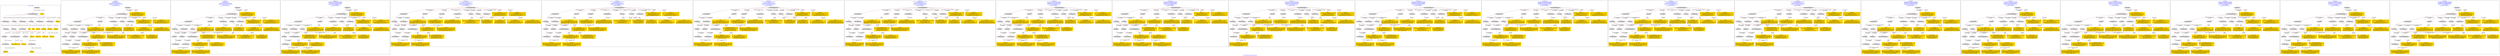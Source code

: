 digraph n0 {
fontcolor="blue"
remincross="true"
label="s25-s-oakland-museum-paintings.json"
subgraph cluster_0 {
label="1-correct model"
n2[style="filled",color="white",fillcolor="lightgray",label="E12_Production1"];
n3[style="filled",color="white",fillcolor="lightgray",label="E21_Person1"];
n4[style="filled",color="white",fillcolor="lightgray",label="E55_Type1"];
n5[style="filled",color="white",fillcolor="lightgray",label="E52_Time-Span3"];
n6[style="filled",color="white",fillcolor="lightgray",label="E69_Death1"];
n7[style="filled",color="white",fillcolor="lightgray",label="E82_Actor_Appellation1"];
n8[style="filled",color="white",fillcolor="lightgray",label="E67_Birth1"];
n9[shape="plaintext",style="filled",fillcolor="gold",label="Artist_URI"];
n10[style="filled",color="white",fillcolor="lightgray",label="E22_Man-Made_Object1"];
n11[style="filled",color="white",fillcolor="lightgray",label="E35_Title1"];
n12[style="filled",color="white",fillcolor="lightgray",label="E8_Acquisition1"];
n13[style="filled",color="white",fillcolor="lightgray",label="E55_Type2"];
n14[style="filled",color="white",fillcolor="lightgray",label="E54_Dimension1"];
n15[style="filled",color="white",fillcolor="lightgray",label="E34_Inscription1"];
n16[shape="plaintext",style="filled",fillcolor="gold",label="Object_uri"];
n17[shape="plaintext",style="filled",fillcolor="gold",label="Inscription"];
n18[shape="plaintext",style="filled",fillcolor="gold",label="Title"];
n19[style="filled",color="white",fillcolor="lightgray",label="E38_Image1"];
n20[shape="plaintext",style="filled",fillcolor="gold",label="Pic_URL"];
n21[style="filled",color="white",fillcolor="lightgray",label="E52_Time-Span1"];
n22[shape="plaintext",style="filled",fillcolor="gold",label="BirthDate"];
n23[style="filled",color="white",fillcolor="lightgray",label="E52_Time-Span2"];
n24[shape="plaintext",style="filled",fillcolor="gold",label="DeathDate"];
n25[shape="plaintext",style="filled",fillcolor="gold",label="Date_made"];
n26[shape="plaintext",style="filled",fillcolor="gold",label="Dimensions"];
n27[shape="plaintext",style="filled",fillcolor="gold",label="Subtype_URI"];
n28[shape="plaintext",style="filled",fillcolor="gold",label="Subtype_of_Art"];
n29[shape="plaintext",style="filled",fillcolor="gold",label="Type_URI"];
n30[shape="plaintext",style="filled",fillcolor="gold",label="Type_of_Art"];
n31[shape="plaintext",style="filled",fillcolor="gold",label="Artist_Appellation_URI"];
n32[shape="plaintext",style="filled",fillcolor="gold",label="ArtistName"];
n33[shape="plaintext",style="filled",fillcolor="gold",label="Credit"];
}
subgraph cluster_1 {
label="candidate 0\nlink coherence:1.0\nnode coherence:1.0\nconfidence:0.44218284135887737\nmapping score:0.5223942804529591\ncost:29.99775\n-precision:0.9-recall:0.87"
n35[style="filled",color="white",fillcolor="lightgray",label="E12_Production1"];
n36[style="filled",color="white",fillcolor="lightgray",label="E21_Person1"];
n37[style="filled",color="white",fillcolor="lightgray",label="E52_Time-Span2"];
n38[style="filled",color="white",fillcolor="lightgray",label="E55_Type1"];
n39[style="filled",color="white",fillcolor="lightgray",label="E67_Birth1"];
n40[style="filled",color="white",fillcolor="lightgray",label="E69_Death1"];
n41[style="filled",color="white",fillcolor="lightgray",label="E82_Actor_Appellation1"];
n42[style="filled",color="white",fillcolor="lightgray",label="E22_Man-Made_Object1"];
n43[style="filled",color="white",fillcolor="lightgray",label="E35_Title1"];
n44[style="filled",color="white",fillcolor="lightgray",label="E54_Dimension1"];
n45[style="filled",color="white",fillcolor="lightgray",label="E55_Type2"];
n46[style="filled",color="white",fillcolor="lightgray",label="E8_Acquisition1"];
n47[style="filled",color="white",fillcolor="lightgray",label="E38_Image1"];
n48[style="filled",color="white",fillcolor="lightgray",label="E52_Time-Span1"];
n49[style="filled",color="white",fillcolor="lightgray",label="E52_Time-Span3"];
n50[shape="plaintext",style="filled",fillcolor="gold",label="Credit\n[E30_Right,P3_has_note,0.432]\n[E8_Acquisition,P3_has_note,0.406]\n[E33_Linguistic_Object,P3_has_note,0.083]\n[E22_Man-Made_Object,P3_has_note,0.08]"];
n51[shape="plaintext",style="filled",fillcolor="gold",label="Subtype_of_Art\n[E29_Design_or_Procedure,P3_has_note,0.354]\n[E57_Material,label,0.275]\n[E55_Type,label,0.226]\n[E12_Production,P3_has_note,0.144]"];
n52[shape="plaintext",style="filled",fillcolor="gold",label="Pic_URL\n[E38_Image,classLink,0.673]\n[E22_Man-Made_Object,classLink,0.125]\n[E78_Collection,classLink,0.118]\n[E21_Person,classLink,0.083]"];
n53[shape="plaintext",style="filled",fillcolor="gold",label="Type_URI\n[E55_Type,classLink,0.597]\n[E55_Type,label,0.145]\n[E74_Group,classLink,0.139]\n[E57_Material,classLink,0.12]"];
n54[shape="plaintext",style="filled",fillcolor="gold",label="BirthDate\n[E52_Time-Span,P82a_begin_of_the_begin,0.388]\n[E52_Time-Span,P82_at_some_time_within,0.313]\n[E52_Time-Span,P82b_end_of_the_end,0.217]\n[E52_Time-Span,label,0.082]"];
n55[shape="plaintext",style="filled",fillcolor="gold",label="Type_of_Art\n[E55_Type,label,0.345]\n[E55_Type,classLink,0.345]\n[E33_Linguistic_Object,P3_has_note,0.168]\n[E21_Person,P3_has_note,0.142]"];
n56[shape="plaintext",style="filled",fillcolor="gold",label="Dimensions\n[E54_Dimension,P3_has_note,0.698]\n[E22_Man-Made_Object,P3_has_note,0.149]\n[E73_Information_Object,P3_has_note,0.09]\n[E33_Linguistic_Object,P3_has_note,0.063]"];
n57[shape="plaintext",style="filled",fillcolor="gold",label="ArtistName\n[E82_Actor_Appellation,label,0.469]\n[E22_Man-Made_Object,P3_has_note,0.199]\n[E8_Acquisition,P3_has_note,0.168]\n[E35_Title,label,0.163]"];
n58[shape="plaintext",style="filled",fillcolor="gold",label="Artist_URI\n[E21_Person,classLink,0.414]\n[E82_Actor_Appellation,classLink,0.341]\n[E39_Actor,classLink,0.191]\n[E30_Right,P3_has_note,0.053]"];
n59[shape="plaintext",style="filled",fillcolor="gold",label="Title\n[E35_Title,label,0.403]\n[E22_Man-Made_Object,P3_has_note,0.245]\n[E73_Information_Object,P3_has_note,0.205]\n[E33_Linguistic_Object,P3_has_note,0.147]"];
n60[shape="plaintext",style="filled",fillcolor="gold",label="Object_uri\n[E22_Man-Made_Object,classLink,0.369]\n[E38_Image,classLink,0.273]\n[E30_Right,P3_has_note,0.245]\n[E82_Actor_Appellation,label,0.113]"];
n61[shape="plaintext",style="filled",fillcolor="gold",label="Date_made\n[E52_Time-Span,P82_at_some_time_within,0.593]\n[E52_Time-Span,P82b_end_of_the_end,0.182]\n[E52_Time-Span,P82a_begin_of_the_begin,0.16]\n[E35_Title,label,0.065]"];
n62[shape="plaintext",style="filled",fillcolor="gold",label="Subtype_URI\n[E57_Material,classLink,0.393]\n[E55_Type,classLink,0.39]\n[E74_Group,classLink,0.185]\n[E55_Type,label,0.031]"];
n63[shape="plaintext",style="filled",fillcolor="gold",label="Artist_Appellation_URI\n[E82_Actor_Appellation,classLink,0.587]\n[E21_Person,classLink,0.376]\n[E39_Actor,classLink,0.029]\n[E30_Right,P3_has_note,0.008]"];
n64[shape="plaintext",style="filled",fillcolor="gold",label="Inscription\n[E22_Man-Made_Object,P3_has_note,0.279]\n[E35_Title,label,0.263]\n[E73_Information_Object,P3_has_note,0.241]\n[E8_Acquisition,P3_has_note,0.217]"];
n65[shape="plaintext",style="filled",fillcolor="gold",label="DeathDate\n[E52_Time-Span,P82_at_some_time_within,0.312]\n[E52_Time-Span,P82b_end_of_the_end,0.272]\n[E52_Time-Span,P82a_begin_of_the_begin,0.235]\n[E12_Production,P3_has_note,0.181]"];
}
subgraph cluster_2 {
label="candidate 1\nlink coherence:1.0\nnode coherence:1.0\nconfidence:0.42437677220801795\nmapping score:0.5164589240693394\ncost:29.99775\n-precision:0.83-recall:0.81"
n67[style="filled",color="white",fillcolor="lightgray",label="E12_Production1"];
n68[style="filled",color="white",fillcolor="lightgray",label="E21_Person1"];
n69[style="filled",color="white",fillcolor="lightgray",label="E52_Time-Span2"];
n70[style="filled",color="white",fillcolor="lightgray",label="E55_Type1"];
n71[style="filled",color="white",fillcolor="lightgray",label="E67_Birth1"];
n72[style="filled",color="white",fillcolor="lightgray",label="E69_Death1"];
n73[style="filled",color="white",fillcolor="lightgray",label="E82_Actor_Appellation1"];
n74[style="filled",color="white",fillcolor="lightgray",label="E22_Man-Made_Object1"];
n75[style="filled",color="white",fillcolor="lightgray",label="E35_Title1"];
n76[style="filled",color="white",fillcolor="lightgray",label="E54_Dimension1"];
n77[style="filled",color="white",fillcolor="lightgray",label="E55_Type2"];
n78[style="filled",color="white",fillcolor="lightgray",label="E8_Acquisition1"];
n79[style="filled",color="white",fillcolor="lightgray",label="E38_Image1"];
n80[style="filled",color="white",fillcolor="lightgray",label="E52_Time-Span1"];
n81[style="filled",color="white",fillcolor="lightgray",label="E52_Time-Span3"];
n82[shape="plaintext",style="filled",fillcolor="gold",label="Credit\n[E30_Right,P3_has_note,0.432]\n[E8_Acquisition,P3_has_note,0.406]\n[E33_Linguistic_Object,P3_has_note,0.083]\n[E22_Man-Made_Object,P3_has_note,0.08]"];
n83[shape="plaintext",style="filled",fillcolor="gold",label="Subtype_of_Art\n[E29_Design_or_Procedure,P3_has_note,0.354]\n[E57_Material,label,0.275]\n[E55_Type,label,0.226]\n[E12_Production,P3_has_note,0.144]"];
n84[shape="plaintext",style="filled",fillcolor="gold",label="Pic_URL\n[E38_Image,classLink,0.673]\n[E22_Man-Made_Object,classLink,0.125]\n[E78_Collection,classLink,0.118]\n[E21_Person,classLink,0.083]"];
n85[shape="plaintext",style="filled",fillcolor="gold",label="Type_URI\n[E55_Type,classLink,0.597]\n[E55_Type,label,0.145]\n[E74_Group,classLink,0.139]\n[E57_Material,classLink,0.12]"];
n86[shape="plaintext",style="filled",fillcolor="gold",label="BirthDate\n[E52_Time-Span,P82a_begin_of_the_begin,0.388]\n[E52_Time-Span,P82_at_some_time_within,0.313]\n[E52_Time-Span,P82b_end_of_the_end,0.217]\n[E52_Time-Span,label,0.082]"];
n87[shape="plaintext",style="filled",fillcolor="gold",label="Type_of_Art\n[E55_Type,label,0.345]\n[E55_Type,classLink,0.345]\n[E33_Linguistic_Object,P3_has_note,0.168]\n[E21_Person,P3_has_note,0.142]"];
n88[shape="plaintext",style="filled",fillcolor="gold",label="Dimensions\n[E54_Dimension,P3_has_note,0.698]\n[E22_Man-Made_Object,P3_has_note,0.149]\n[E73_Information_Object,P3_has_note,0.09]\n[E33_Linguistic_Object,P3_has_note,0.063]"];
n89[shape="plaintext",style="filled",fillcolor="gold",label="ArtistName\n[E82_Actor_Appellation,label,0.469]\n[E22_Man-Made_Object,P3_has_note,0.199]\n[E8_Acquisition,P3_has_note,0.168]\n[E35_Title,label,0.163]"];
n90[shape="plaintext",style="filled",fillcolor="gold",label="Artist_Appellation_URI\n[E82_Actor_Appellation,classLink,0.587]\n[E21_Person,classLink,0.376]\n[E39_Actor,classLink,0.029]\n[E30_Right,P3_has_note,0.008]"];
n91[shape="plaintext",style="filled",fillcolor="gold",label="Title\n[E35_Title,label,0.403]\n[E22_Man-Made_Object,P3_has_note,0.245]\n[E73_Information_Object,P3_has_note,0.205]\n[E33_Linguistic_Object,P3_has_note,0.147]"];
n92[shape="plaintext",style="filled",fillcolor="gold",label="Object_uri\n[E22_Man-Made_Object,classLink,0.369]\n[E38_Image,classLink,0.273]\n[E30_Right,P3_has_note,0.245]\n[E82_Actor_Appellation,label,0.113]"];
n93[shape="plaintext",style="filled",fillcolor="gold",label="Date_made\n[E52_Time-Span,P82_at_some_time_within,0.593]\n[E52_Time-Span,P82b_end_of_the_end,0.182]\n[E52_Time-Span,P82a_begin_of_the_begin,0.16]\n[E35_Title,label,0.065]"];
n94[shape="plaintext",style="filled",fillcolor="gold",label="Subtype_URI\n[E57_Material,classLink,0.393]\n[E55_Type,classLink,0.39]\n[E74_Group,classLink,0.185]\n[E55_Type,label,0.031]"];
n95[shape="plaintext",style="filled",fillcolor="gold",label="Artist_URI\n[E21_Person,classLink,0.414]\n[E82_Actor_Appellation,classLink,0.341]\n[E39_Actor,classLink,0.191]\n[E30_Right,P3_has_note,0.053]"];
n96[shape="plaintext",style="filled",fillcolor="gold",label="Inscription\n[E22_Man-Made_Object,P3_has_note,0.279]\n[E35_Title,label,0.263]\n[E73_Information_Object,P3_has_note,0.241]\n[E8_Acquisition,P3_has_note,0.217]"];
n97[shape="plaintext",style="filled",fillcolor="gold",label="DeathDate\n[E52_Time-Span,P82_at_some_time_within,0.312]\n[E52_Time-Span,P82b_end_of_the_end,0.272]\n[E52_Time-Span,P82a_begin_of_the_begin,0.235]\n[E12_Production,P3_has_note,0.181]"];
}
subgraph cluster_3 {
label="candidate 10\nlink coherence:0.9642857142857143\nnode coherence:0.9629629629629629\nconfidence:0.42903509303109244\nmapping score:0.5160826853313517\ncost:126.99802\n-precision:0.82-recall:0.74"
n99[style="filled",color="white",fillcolor="lightgray",label="E12_Production1"];
n100[style="filled",color="white",fillcolor="lightgray",label="E21_Person1"];
n101[style="filled",color="white",fillcolor="lightgray",label="E52_Time-Span2"];
n102[style="filled",color="white",fillcolor="lightgray",label="E55_Type1"];
n103[style="filled",color="white",fillcolor="lightgray",label="E67_Birth1"];
n104[style="filled",color="white",fillcolor="lightgray",label="E82_Actor_Appellation1"];
n105[style="filled",color="white",fillcolor="lightgray",label="E22_Man-Made_Object1"];
n106[style="filled",color="white",fillcolor="lightgray",label="E35_Title1"];
n107[style="filled",color="white",fillcolor="lightgray",label="E54_Dimension1"];
n108[style="filled",color="white",fillcolor="lightgray",label="E55_Type2"];
n109[style="filled",color="white",fillcolor="lightgray",label="E8_Acquisition1"];
n110[style="filled",color="white",fillcolor="lightgray",label="E38_Image1"];
n111[style="filled",color="white",fillcolor="lightgray",label="E52_Time-Span1"];
n112[shape="plaintext",style="filled",fillcolor="gold",label="Credit\n[E30_Right,P3_has_note,0.432]\n[E8_Acquisition,P3_has_note,0.406]\n[E33_Linguistic_Object,P3_has_note,0.083]\n[E22_Man-Made_Object,P3_has_note,0.08]"];
n113[shape="plaintext",style="filled",fillcolor="gold",label="Subtype_of_Art\n[E29_Design_or_Procedure,P3_has_note,0.354]\n[E57_Material,label,0.275]\n[E55_Type,label,0.226]\n[E12_Production,P3_has_note,0.144]"];
n114[shape="plaintext",style="filled",fillcolor="gold",label="Pic_URL\n[E38_Image,classLink,0.673]\n[E22_Man-Made_Object,classLink,0.125]\n[E78_Collection,classLink,0.118]\n[E21_Person,classLink,0.083]"];
n115[shape="plaintext",style="filled",fillcolor="gold",label="Type_URI\n[E55_Type,classLink,0.597]\n[E55_Type,label,0.145]\n[E74_Group,classLink,0.139]\n[E57_Material,classLink,0.12]"];
n116[shape="plaintext",style="filled",fillcolor="gold",label="DeathDate\n[E52_Time-Span,P82_at_some_time_within,0.312]\n[E52_Time-Span,P82b_end_of_the_end,0.272]\n[E52_Time-Span,P82a_begin_of_the_begin,0.235]\n[E12_Production,P3_has_note,0.181]"];
n117[shape="plaintext",style="filled",fillcolor="gold",label="Type_of_Art\n[E55_Type,label,0.345]\n[E55_Type,classLink,0.345]\n[E33_Linguistic_Object,P3_has_note,0.168]\n[E21_Person,P3_has_note,0.142]"];
n118[shape="plaintext",style="filled",fillcolor="gold",label="BirthDate\n[E52_Time-Span,P82a_begin_of_the_begin,0.388]\n[E52_Time-Span,P82_at_some_time_within,0.313]\n[E52_Time-Span,P82b_end_of_the_end,0.217]\n[E52_Time-Span,label,0.082]"];
n119[shape="plaintext",style="filled",fillcolor="gold",label="Dimensions\n[E54_Dimension,P3_has_note,0.698]\n[E22_Man-Made_Object,P3_has_note,0.149]\n[E73_Information_Object,P3_has_note,0.09]\n[E33_Linguistic_Object,P3_has_note,0.063]"];
n120[shape="plaintext",style="filled",fillcolor="gold",label="ArtistName\n[E82_Actor_Appellation,label,0.469]\n[E22_Man-Made_Object,P3_has_note,0.199]\n[E8_Acquisition,P3_has_note,0.168]\n[E35_Title,label,0.163]"];
n121[shape="plaintext",style="filled",fillcolor="gold",label="Artist_Appellation_URI\n[E82_Actor_Appellation,classLink,0.587]\n[E21_Person,classLink,0.376]\n[E39_Actor,classLink,0.029]\n[E30_Right,P3_has_note,0.008]"];
n122[shape="plaintext",style="filled",fillcolor="gold",label="Title\n[E35_Title,label,0.403]\n[E22_Man-Made_Object,P3_has_note,0.245]\n[E73_Information_Object,P3_has_note,0.205]\n[E33_Linguistic_Object,P3_has_note,0.147]"];
n123[shape="plaintext",style="filled",fillcolor="gold",label="Object_uri\n[E22_Man-Made_Object,classLink,0.369]\n[E38_Image,classLink,0.273]\n[E30_Right,P3_has_note,0.245]\n[E82_Actor_Appellation,label,0.113]"];
n124[shape="plaintext",style="filled",fillcolor="gold",label="Subtype_URI\n[E57_Material,classLink,0.393]\n[E55_Type,classLink,0.39]\n[E74_Group,classLink,0.185]\n[E55_Type,label,0.031]"];
n125[shape="plaintext",style="filled",fillcolor="gold",label="Date_made\n[E52_Time-Span,P82_at_some_time_within,0.593]\n[E52_Time-Span,P82b_end_of_the_end,0.182]\n[E52_Time-Span,P82a_begin_of_the_begin,0.16]\n[E35_Title,label,0.065]"];
n126[shape="plaintext",style="filled",fillcolor="gold",label="Artist_URI\n[E21_Person,classLink,0.414]\n[E82_Actor_Appellation,classLink,0.341]\n[E39_Actor,classLink,0.191]\n[E30_Right,P3_has_note,0.053]"];
n127[shape="plaintext",style="filled",fillcolor="gold",label="Inscription\n[E22_Man-Made_Object,P3_has_note,0.279]\n[E35_Title,label,0.263]\n[E73_Information_Object,P3_has_note,0.241]\n[E8_Acquisition,P3_has_note,0.217]"];
}
subgraph cluster_4 {
label="candidate 11\nlink coherence:0.9333333333333333\nnode coherence:1.0\nconfidence:0.44218284135887737\nmapping score:0.5223942804529591\ncost:29.99801\n-precision:0.83-recall:0.81"
n129[style="filled",color="white",fillcolor="lightgray",label="E12_Production1"];
n130[style="filled",color="white",fillcolor="lightgray",label="E21_Person1"];
n131[style="filled",color="white",fillcolor="lightgray",label="E52_Time-Span2"];
n132[style="filled",color="white",fillcolor="lightgray",label="E67_Birth1"];
n133[style="filled",color="white",fillcolor="lightgray",label="E69_Death1"];
n134[style="filled",color="white",fillcolor="lightgray",label="E82_Actor_Appellation1"];
n135[style="filled",color="white",fillcolor="lightgray",label="E22_Man-Made_Object1"];
n136[style="filled",color="white",fillcolor="lightgray",label="E35_Title1"];
n137[style="filled",color="white",fillcolor="lightgray",label="E38_Image1"];
n138[style="filled",color="white",fillcolor="lightgray",label="E54_Dimension1"];
n139[style="filled",color="white",fillcolor="lightgray",label="E55_Type1"];
n140[style="filled",color="white",fillcolor="lightgray",label="E55_Type2"];
n141[style="filled",color="white",fillcolor="lightgray",label="E8_Acquisition1"];
n142[style="filled",color="white",fillcolor="lightgray",label="E52_Time-Span1"];
n143[style="filled",color="white",fillcolor="lightgray",label="E52_Time-Span3"];
n144[shape="plaintext",style="filled",fillcolor="gold",label="Credit\n[E30_Right,P3_has_note,0.432]\n[E8_Acquisition,P3_has_note,0.406]\n[E33_Linguistic_Object,P3_has_note,0.083]\n[E22_Man-Made_Object,P3_has_note,0.08]"];
n145[shape="plaintext",style="filled",fillcolor="gold",label="Subtype_of_Art\n[E29_Design_or_Procedure,P3_has_note,0.354]\n[E57_Material,label,0.275]\n[E55_Type,label,0.226]\n[E12_Production,P3_has_note,0.144]"];
n146[shape="plaintext",style="filled",fillcolor="gold",label="Pic_URL\n[E38_Image,classLink,0.673]\n[E22_Man-Made_Object,classLink,0.125]\n[E78_Collection,classLink,0.118]\n[E21_Person,classLink,0.083]"];
n147[shape="plaintext",style="filled",fillcolor="gold",label="Type_URI\n[E55_Type,classLink,0.597]\n[E55_Type,label,0.145]\n[E74_Group,classLink,0.139]\n[E57_Material,classLink,0.12]"];
n148[shape="plaintext",style="filled",fillcolor="gold",label="BirthDate\n[E52_Time-Span,P82a_begin_of_the_begin,0.388]\n[E52_Time-Span,P82_at_some_time_within,0.313]\n[E52_Time-Span,P82b_end_of_the_end,0.217]\n[E52_Time-Span,label,0.082]"];
n149[shape="plaintext",style="filled",fillcolor="gold",label="Type_of_Art\n[E55_Type,label,0.345]\n[E55_Type,classLink,0.345]\n[E33_Linguistic_Object,P3_has_note,0.168]\n[E21_Person,P3_has_note,0.142]"];
n150[shape="plaintext",style="filled",fillcolor="gold",label="Dimensions\n[E54_Dimension,P3_has_note,0.698]\n[E22_Man-Made_Object,P3_has_note,0.149]\n[E73_Information_Object,P3_has_note,0.09]\n[E33_Linguistic_Object,P3_has_note,0.063]"];
n151[shape="plaintext",style="filled",fillcolor="gold",label="ArtistName\n[E82_Actor_Appellation,label,0.469]\n[E22_Man-Made_Object,P3_has_note,0.199]\n[E8_Acquisition,P3_has_note,0.168]\n[E35_Title,label,0.163]"];
n152[shape="plaintext",style="filled",fillcolor="gold",label="Artist_URI\n[E21_Person,classLink,0.414]\n[E82_Actor_Appellation,classLink,0.341]\n[E39_Actor,classLink,0.191]\n[E30_Right,P3_has_note,0.053]"];
n153[shape="plaintext",style="filled",fillcolor="gold",label="Title\n[E35_Title,label,0.403]\n[E22_Man-Made_Object,P3_has_note,0.245]\n[E73_Information_Object,P3_has_note,0.205]\n[E33_Linguistic_Object,P3_has_note,0.147]"];
n154[shape="plaintext",style="filled",fillcolor="gold",label="Object_uri\n[E22_Man-Made_Object,classLink,0.369]\n[E38_Image,classLink,0.273]\n[E30_Right,P3_has_note,0.245]\n[E82_Actor_Appellation,label,0.113]"];
n155[shape="plaintext",style="filled",fillcolor="gold",label="Date_made\n[E52_Time-Span,P82_at_some_time_within,0.593]\n[E52_Time-Span,P82b_end_of_the_end,0.182]\n[E52_Time-Span,P82a_begin_of_the_begin,0.16]\n[E35_Title,label,0.065]"];
n156[shape="plaintext",style="filled",fillcolor="gold",label="Subtype_URI\n[E57_Material,classLink,0.393]\n[E55_Type,classLink,0.39]\n[E74_Group,classLink,0.185]\n[E55_Type,label,0.031]"];
n157[shape="plaintext",style="filled",fillcolor="gold",label="Artist_Appellation_URI\n[E82_Actor_Appellation,classLink,0.587]\n[E21_Person,classLink,0.376]\n[E39_Actor,classLink,0.029]\n[E30_Right,P3_has_note,0.008]"];
n158[shape="plaintext",style="filled",fillcolor="gold",label="Inscription\n[E22_Man-Made_Object,P3_has_note,0.279]\n[E35_Title,label,0.263]\n[E73_Information_Object,P3_has_note,0.241]\n[E8_Acquisition,P3_has_note,0.217]"];
n159[shape="plaintext",style="filled",fillcolor="gold",label="DeathDate\n[E52_Time-Span,P82_at_some_time_within,0.312]\n[E52_Time-Span,P82b_end_of_the_end,0.272]\n[E52_Time-Span,P82a_begin_of_the_begin,0.235]\n[E12_Production,P3_has_note,0.181]"];
}
subgraph cluster_5 {
label="candidate 12\nlink coherence:0.9333333333333333\nnode coherence:1.0\nconfidence:0.44218284135887737\nmapping score:0.5223942804529591\ncost:29.99804\n-precision:0.83-recall:0.81"
n161[style="filled",color="white",fillcolor="lightgray",label="E12_Production1"];
n162[style="filled",color="white",fillcolor="lightgray",label="E21_Person1"];
n163[style="filled",color="white",fillcolor="lightgray",label="E52_Time-Span2"];
n164[style="filled",color="white",fillcolor="lightgray",label="E67_Birth1"];
n165[style="filled",color="white",fillcolor="lightgray",label="E69_Death1"];
n166[style="filled",color="white",fillcolor="lightgray",label="E82_Actor_Appellation1"];
n167[style="filled",color="white",fillcolor="lightgray",label="E22_Man-Made_Object1"];
n168[style="filled",color="white",fillcolor="lightgray",label="E35_Title1"];
n169[style="filled",color="white",fillcolor="lightgray",label="E38_Image1"];
n170[style="filled",color="white",fillcolor="lightgray",label="E54_Dimension1"];
n171[style="filled",color="white",fillcolor="lightgray",label="E55_Type1"];
n172[style="filled",color="white",fillcolor="lightgray",label="E55_Type2"];
n173[style="filled",color="white",fillcolor="lightgray",label="E8_Acquisition1"];
n174[style="filled",color="white",fillcolor="lightgray",label="E52_Time-Span1"];
n175[style="filled",color="white",fillcolor="lightgray",label="E52_Time-Span3"];
n176[shape="plaintext",style="filled",fillcolor="gold",label="Credit\n[E30_Right,P3_has_note,0.432]\n[E8_Acquisition,P3_has_note,0.406]\n[E33_Linguistic_Object,P3_has_note,0.083]\n[E22_Man-Made_Object,P3_has_note,0.08]"];
n177[shape="plaintext",style="filled",fillcolor="gold",label="Subtype_of_Art\n[E29_Design_or_Procedure,P3_has_note,0.354]\n[E57_Material,label,0.275]\n[E55_Type,label,0.226]\n[E12_Production,P3_has_note,0.144]"];
n178[shape="plaintext",style="filled",fillcolor="gold",label="Pic_URL\n[E38_Image,classLink,0.673]\n[E22_Man-Made_Object,classLink,0.125]\n[E78_Collection,classLink,0.118]\n[E21_Person,classLink,0.083]"];
n179[shape="plaintext",style="filled",fillcolor="gold",label="Type_URI\n[E55_Type,classLink,0.597]\n[E55_Type,label,0.145]\n[E74_Group,classLink,0.139]\n[E57_Material,classLink,0.12]"];
n180[shape="plaintext",style="filled",fillcolor="gold",label="BirthDate\n[E52_Time-Span,P82a_begin_of_the_begin,0.388]\n[E52_Time-Span,P82_at_some_time_within,0.313]\n[E52_Time-Span,P82b_end_of_the_end,0.217]\n[E52_Time-Span,label,0.082]"];
n181[shape="plaintext",style="filled",fillcolor="gold",label="Type_of_Art\n[E55_Type,label,0.345]\n[E55_Type,classLink,0.345]\n[E33_Linguistic_Object,P3_has_note,0.168]\n[E21_Person,P3_has_note,0.142]"];
n182[shape="plaintext",style="filled",fillcolor="gold",label="Dimensions\n[E54_Dimension,P3_has_note,0.698]\n[E22_Man-Made_Object,P3_has_note,0.149]\n[E73_Information_Object,P3_has_note,0.09]\n[E33_Linguistic_Object,P3_has_note,0.063]"];
n183[shape="plaintext",style="filled",fillcolor="gold",label="ArtistName\n[E82_Actor_Appellation,label,0.469]\n[E22_Man-Made_Object,P3_has_note,0.199]\n[E8_Acquisition,P3_has_note,0.168]\n[E35_Title,label,0.163]"];
n184[shape="plaintext",style="filled",fillcolor="gold",label="Artist_URI\n[E21_Person,classLink,0.414]\n[E82_Actor_Appellation,classLink,0.341]\n[E39_Actor,classLink,0.191]\n[E30_Right,P3_has_note,0.053]"];
n185[shape="plaintext",style="filled",fillcolor="gold",label="Title\n[E35_Title,label,0.403]\n[E22_Man-Made_Object,P3_has_note,0.245]\n[E73_Information_Object,P3_has_note,0.205]\n[E33_Linguistic_Object,P3_has_note,0.147]"];
n186[shape="plaintext",style="filled",fillcolor="gold",label="Object_uri\n[E22_Man-Made_Object,classLink,0.369]\n[E38_Image,classLink,0.273]\n[E30_Right,P3_has_note,0.245]\n[E82_Actor_Appellation,label,0.113]"];
n187[shape="plaintext",style="filled",fillcolor="gold",label="Date_made\n[E52_Time-Span,P82_at_some_time_within,0.593]\n[E52_Time-Span,P82b_end_of_the_end,0.182]\n[E52_Time-Span,P82a_begin_of_the_begin,0.16]\n[E35_Title,label,0.065]"];
n188[shape="plaintext",style="filled",fillcolor="gold",label="Subtype_URI\n[E57_Material,classLink,0.393]\n[E55_Type,classLink,0.39]\n[E74_Group,classLink,0.185]\n[E55_Type,label,0.031]"];
n189[shape="plaintext",style="filled",fillcolor="gold",label="Artist_Appellation_URI\n[E82_Actor_Appellation,classLink,0.587]\n[E21_Person,classLink,0.376]\n[E39_Actor,classLink,0.029]\n[E30_Right,P3_has_note,0.008]"];
n190[shape="plaintext",style="filled",fillcolor="gold",label="Inscription\n[E22_Man-Made_Object,P3_has_note,0.279]\n[E35_Title,label,0.263]\n[E73_Information_Object,P3_has_note,0.241]\n[E8_Acquisition,P3_has_note,0.217]"];
n191[shape="plaintext",style="filled",fillcolor="gold",label="DeathDate\n[E52_Time-Span,P82_at_some_time_within,0.312]\n[E52_Time-Span,P82b_end_of_the_end,0.272]\n[E52_Time-Span,P82a_begin_of_the_begin,0.235]\n[E12_Production,P3_has_note,0.181]"];
}
subgraph cluster_6 {
label="candidate 13\nlink coherence:0.9333333333333333\nnode coherence:1.0\nconfidence:0.42437677220801795\nmapping score:0.5164589240693394\ncost:29.99801\n-precision:0.77-recall:0.74"
n193[style="filled",color="white",fillcolor="lightgray",label="E12_Production1"];
n194[style="filled",color="white",fillcolor="lightgray",label="E21_Person1"];
n195[style="filled",color="white",fillcolor="lightgray",label="E52_Time-Span2"];
n196[style="filled",color="white",fillcolor="lightgray",label="E67_Birth1"];
n197[style="filled",color="white",fillcolor="lightgray",label="E69_Death1"];
n198[style="filled",color="white",fillcolor="lightgray",label="E82_Actor_Appellation1"];
n199[style="filled",color="white",fillcolor="lightgray",label="E22_Man-Made_Object1"];
n200[style="filled",color="white",fillcolor="lightgray",label="E35_Title1"];
n201[style="filled",color="white",fillcolor="lightgray",label="E38_Image1"];
n202[style="filled",color="white",fillcolor="lightgray",label="E54_Dimension1"];
n203[style="filled",color="white",fillcolor="lightgray",label="E55_Type1"];
n204[style="filled",color="white",fillcolor="lightgray",label="E55_Type2"];
n205[style="filled",color="white",fillcolor="lightgray",label="E8_Acquisition1"];
n206[style="filled",color="white",fillcolor="lightgray",label="E52_Time-Span1"];
n207[style="filled",color="white",fillcolor="lightgray",label="E52_Time-Span3"];
n208[shape="plaintext",style="filled",fillcolor="gold",label="Credit\n[E30_Right,P3_has_note,0.432]\n[E8_Acquisition,P3_has_note,0.406]\n[E33_Linguistic_Object,P3_has_note,0.083]\n[E22_Man-Made_Object,P3_has_note,0.08]"];
n209[shape="plaintext",style="filled",fillcolor="gold",label="Subtype_of_Art\n[E29_Design_or_Procedure,P3_has_note,0.354]\n[E57_Material,label,0.275]\n[E55_Type,label,0.226]\n[E12_Production,P3_has_note,0.144]"];
n210[shape="plaintext",style="filled",fillcolor="gold",label="Pic_URL\n[E38_Image,classLink,0.673]\n[E22_Man-Made_Object,classLink,0.125]\n[E78_Collection,classLink,0.118]\n[E21_Person,classLink,0.083]"];
n211[shape="plaintext",style="filled",fillcolor="gold",label="Type_URI\n[E55_Type,classLink,0.597]\n[E55_Type,label,0.145]\n[E74_Group,classLink,0.139]\n[E57_Material,classLink,0.12]"];
n212[shape="plaintext",style="filled",fillcolor="gold",label="BirthDate\n[E52_Time-Span,P82a_begin_of_the_begin,0.388]\n[E52_Time-Span,P82_at_some_time_within,0.313]\n[E52_Time-Span,P82b_end_of_the_end,0.217]\n[E52_Time-Span,label,0.082]"];
n213[shape="plaintext",style="filled",fillcolor="gold",label="Type_of_Art\n[E55_Type,label,0.345]\n[E55_Type,classLink,0.345]\n[E33_Linguistic_Object,P3_has_note,0.168]\n[E21_Person,P3_has_note,0.142]"];
n214[shape="plaintext",style="filled",fillcolor="gold",label="Dimensions\n[E54_Dimension,P3_has_note,0.698]\n[E22_Man-Made_Object,P3_has_note,0.149]\n[E73_Information_Object,P3_has_note,0.09]\n[E33_Linguistic_Object,P3_has_note,0.063]"];
n215[shape="plaintext",style="filled",fillcolor="gold",label="ArtistName\n[E82_Actor_Appellation,label,0.469]\n[E22_Man-Made_Object,P3_has_note,0.199]\n[E8_Acquisition,P3_has_note,0.168]\n[E35_Title,label,0.163]"];
n216[shape="plaintext",style="filled",fillcolor="gold",label="Artist_Appellation_URI\n[E82_Actor_Appellation,classLink,0.587]\n[E21_Person,classLink,0.376]\n[E39_Actor,classLink,0.029]\n[E30_Right,P3_has_note,0.008]"];
n217[shape="plaintext",style="filled",fillcolor="gold",label="Title\n[E35_Title,label,0.403]\n[E22_Man-Made_Object,P3_has_note,0.245]\n[E73_Information_Object,P3_has_note,0.205]\n[E33_Linguistic_Object,P3_has_note,0.147]"];
n218[shape="plaintext",style="filled",fillcolor="gold",label="Object_uri\n[E22_Man-Made_Object,classLink,0.369]\n[E38_Image,classLink,0.273]\n[E30_Right,P3_has_note,0.245]\n[E82_Actor_Appellation,label,0.113]"];
n219[shape="plaintext",style="filled",fillcolor="gold",label="Date_made\n[E52_Time-Span,P82_at_some_time_within,0.593]\n[E52_Time-Span,P82b_end_of_the_end,0.182]\n[E52_Time-Span,P82a_begin_of_the_begin,0.16]\n[E35_Title,label,0.065]"];
n220[shape="plaintext",style="filled",fillcolor="gold",label="Subtype_URI\n[E57_Material,classLink,0.393]\n[E55_Type,classLink,0.39]\n[E74_Group,classLink,0.185]\n[E55_Type,label,0.031]"];
n221[shape="plaintext",style="filled",fillcolor="gold",label="Artist_URI\n[E21_Person,classLink,0.414]\n[E82_Actor_Appellation,classLink,0.341]\n[E39_Actor,classLink,0.191]\n[E30_Right,P3_has_note,0.053]"];
n222[shape="plaintext",style="filled",fillcolor="gold",label="Inscription\n[E22_Man-Made_Object,P3_has_note,0.279]\n[E35_Title,label,0.263]\n[E73_Information_Object,P3_has_note,0.241]\n[E8_Acquisition,P3_has_note,0.217]"];
n223[shape="plaintext",style="filled",fillcolor="gold",label="DeathDate\n[E52_Time-Span,P82_at_some_time_within,0.312]\n[E52_Time-Span,P82b_end_of_the_end,0.272]\n[E52_Time-Span,P82a_begin_of_the_begin,0.235]\n[E12_Production,P3_has_note,0.181]"];
}
subgraph cluster_7 {
label="candidate 14\nlink coherence:0.9333333333333333\nnode coherence:1.0\nconfidence:0.42437677220801795\nmapping score:0.5164589240693394\ncost:29.99804\n-precision:0.77-recall:0.74"
n225[style="filled",color="white",fillcolor="lightgray",label="E12_Production1"];
n226[style="filled",color="white",fillcolor="lightgray",label="E21_Person1"];
n227[style="filled",color="white",fillcolor="lightgray",label="E52_Time-Span2"];
n228[style="filled",color="white",fillcolor="lightgray",label="E67_Birth1"];
n229[style="filled",color="white",fillcolor="lightgray",label="E69_Death1"];
n230[style="filled",color="white",fillcolor="lightgray",label="E82_Actor_Appellation1"];
n231[style="filled",color="white",fillcolor="lightgray",label="E22_Man-Made_Object1"];
n232[style="filled",color="white",fillcolor="lightgray",label="E35_Title1"];
n233[style="filled",color="white",fillcolor="lightgray",label="E38_Image1"];
n234[style="filled",color="white",fillcolor="lightgray",label="E54_Dimension1"];
n235[style="filled",color="white",fillcolor="lightgray",label="E55_Type1"];
n236[style="filled",color="white",fillcolor="lightgray",label="E55_Type2"];
n237[style="filled",color="white",fillcolor="lightgray",label="E8_Acquisition1"];
n238[style="filled",color="white",fillcolor="lightgray",label="E52_Time-Span1"];
n239[style="filled",color="white",fillcolor="lightgray",label="E52_Time-Span3"];
n240[shape="plaintext",style="filled",fillcolor="gold",label="Credit\n[E30_Right,P3_has_note,0.432]\n[E8_Acquisition,P3_has_note,0.406]\n[E33_Linguistic_Object,P3_has_note,0.083]\n[E22_Man-Made_Object,P3_has_note,0.08]"];
n241[shape="plaintext",style="filled",fillcolor="gold",label="Subtype_of_Art\n[E29_Design_or_Procedure,P3_has_note,0.354]\n[E57_Material,label,0.275]\n[E55_Type,label,0.226]\n[E12_Production,P3_has_note,0.144]"];
n242[shape="plaintext",style="filled",fillcolor="gold",label="Pic_URL\n[E38_Image,classLink,0.673]\n[E22_Man-Made_Object,classLink,0.125]\n[E78_Collection,classLink,0.118]\n[E21_Person,classLink,0.083]"];
n243[shape="plaintext",style="filled",fillcolor="gold",label="Type_URI\n[E55_Type,classLink,0.597]\n[E55_Type,label,0.145]\n[E74_Group,classLink,0.139]\n[E57_Material,classLink,0.12]"];
n244[shape="plaintext",style="filled",fillcolor="gold",label="BirthDate\n[E52_Time-Span,P82a_begin_of_the_begin,0.388]\n[E52_Time-Span,P82_at_some_time_within,0.313]\n[E52_Time-Span,P82b_end_of_the_end,0.217]\n[E52_Time-Span,label,0.082]"];
n245[shape="plaintext",style="filled",fillcolor="gold",label="Type_of_Art\n[E55_Type,label,0.345]\n[E55_Type,classLink,0.345]\n[E33_Linguistic_Object,P3_has_note,0.168]\n[E21_Person,P3_has_note,0.142]"];
n246[shape="plaintext",style="filled",fillcolor="gold",label="Dimensions\n[E54_Dimension,P3_has_note,0.698]\n[E22_Man-Made_Object,P3_has_note,0.149]\n[E73_Information_Object,P3_has_note,0.09]\n[E33_Linguistic_Object,P3_has_note,0.063]"];
n247[shape="plaintext",style="filled",fillcolor="gold",label="ArtistName\n[E82_Actor_Appellation,label,0.469]\n[E22_Man-Made_Object,P3_has_note,0.199]\n[E8_Acquisition,P3_has_note,0.168]\n[E35_Title,label,0.163]"];
n248[shape="plaintext",style="filled",fillcolor="gold",label="Artist_Appellation_URI\n[E82_Actor_Appellation,classLink,0.587]\n[E21_Person,classLink,0.376]\n[E39_Actor,classLink,0.029]\n[E30_Right,P3_has_note,0.008]"];
n249[shape="plaintext",style="filled",fillcolor="gold",label="Title\n[E35_Title,label,0.403]\n[E22_Man-Made_Object,P3_has_note,0.245]\n[E73_Information_Object,P3_has_note,0.205]\n[E33_Linguistic_Object,P3_has_note,0.147]"];
n250[shape="plaintext",style="filled",fillcolor="gold",label="Object_uri\n[E22_Man-Made_Object,classLink,0.369]\n[E38_Image,classLink,0.273]\n[E30_Right,P3_has_note,0.245]\n[E82_Actor_Appellation,label,0.113]"];
n251[shape="plaintext",style="filled",fillcolor="gold",label="Date_made\n[E52_Time-Span,P82_at_some_time_within,0.593]\n[E52_Time-Span,P82b_end_of_the_end,0.182]\n[E52_Time-Span,P82a_begin_of_the_begin,0.16]\n[E35_Title,label,0.065]"];
n252[shape="plaintext",style="filled",fillcolor="gold",label="Subtype_URI\n[E57_Material,classLink,0.393]\n[E55_Type,classLink,0.39]\n[E74_Group,classLink,0.185]\n[E55_Type,label,0.031]"];
n253[shape="plaintext",style="filled",fillcolor="gold",label="Artist_URI\n[E21_Person,classLink,0.414]\n[E82_Actor_Appellation,classLink,0.341]\n[E39_Actor,classLink,0.191]\n[E30_Right,P3_has_note,0.053]"];
n254[shape="plaintext",style="filled",fillcolor="gold",label="Inscription\n[E22_Man-Made_Object,P3_has_note,0.279]\n[E35_Title,label,0.263]\n[E73_Information_Object,P3_has_note,0.241]\n[E8_Acquisition,P3_has_note,0.217]"];
n255[shape="plaintext",style="filled",fillcolor="gold",label="DeathDate\n[E52_Time-Span,P82_at_some_time_within,0.312]\n[E52_Time-Span,P82b_end_of_the_end,0.272]\n[E52_Time-Span,P82a_begin_of_the_begin,0.235]\n[E12_Production,P3_has_note,0.181]"];
}
subgraph cluster_8 {
label="candidate 15\nlink coherence:0.9310344827586207\nnode coherence:0.9629629629629629\nconfidence:0.44684116218195186\nmapping score:0.5220180417149716\ncost:127.99808\n-precision:0.83-recall:0.77"
n257[style="filled",color="white",fillcolor="lightgray",label="E12_Production1"];
n258[style="filled",color="white",fillcolor="lightgray",label="E21_Person1"];
n259[style="filled",color="white",fillcolor="lightgray",label="E55_Type1"];
n260[style="filled",color="white",fillcolor="lightgray",label="E67_Birth1"];
n261[style="filled",color="white",fillcolor="lightgray",label="E69_Death1"];
n262[style="filled",color="white",fillcolor="lightgray",label="E82_Actor_Appellation1"];
n263[style="filled",color="white",fillcolor="lightgray",label="E22_Man-Made_Object1"];
n264[style="filled",color="white",fillcolor="lightgray",label="E35_Title1"];
n265[style="filled",color="white",fillcolor="lightgray",label="E38_Image1"];
n266[style="filled",color="white",fillcolor="lightgray",label="E54_Dimension1"];
n267[style="filled",color="white",fillcolor="lightgray",label="E55_Type2"];
n268[style="filled",color="white",fillcolor="lightgray",label="E8_Acquisition1"];
n269[style="filled",color="white",fillcolor="lightgray",label="E52_Time-Span1"];
n270[style="filled",color="white",fillcolor="lightgray",label="E52_Time-Span3"];
n271[shape="plaintext",style="filled",fillcolor="gold",label="Credit\n[E30_Right,P3_has_note,0.432]\n[E8_Acquisition,P3_has_note,0.406]\n[E33_Linguistic_Object,P3_has_note,0.083]\n[E22_Man-Made_Object,P3_has_note,0.08]"];
n272[shape="plaintext",style="filled",fillcolor="gold",label="Subtype_of_Art\n[E29_Design_or_Procedure,P3_has_note,0.354]\n[E57_Material,label,0.275]\n[E55_Type,label,0.226]\n[E12_Production,P3_has_note,0.144]"];
n273[shape="plaintext",style="filled",fillcolor="gold",label="Pic_URL\n[E38_Image,classLink,0.673]\n[E22_Man-Made_Object,classLink,0.125]\n[E78_Collection,classLink,0.118]\n[E21_Person,classLink,0.083]"];
n274[shape="plaintext",style="filled",fillcolor="gold",label="Type_URI\n[E55_Type,classLink,0.597]\n[E55_Type,label,0.145]\n[E74_Group,classLink,0.139]\n[E57_Material,classLink,0.12]"];
n275[shape="plaintext",style="filled",fillcolor="gold",label="DeathDate\n[E52_Time-Span,P82_at_some_time_within,0.312]\n[E52_Time-Span,P82b_end_of_the_end,0.272]\n[E52_Time-Span,P82a_begin_of_the_begin,0.235]\n[E12_Production,P3_has_note,0.181]"];
n276[shape="plaintext",style="filled",fillcolor="gold",label="Type_of_Art\n[E55_Type,label,0.345]\n[E55_Type,classLink,0.345]\n[E33_Linguistic_Object,P3_has_note,0.168]\n[E21_Person,P3_has_note,0.142]"];
n277[shape="plaintext",style="filled",fillcolor="gold",label="BirthDate\n[E52_Time-Span,P82a_begin_of_the_begin,0.388]\n[E52_Time-Span,P82_at_some_time_within,0.313]\n[E52_Time-Span,P82b_end_of_the_end,0.217]\n[E52_Time-Span,label,0.082]"];
n278[shape="plaintext",style="filled",fillcolor="gold",label="Dimensions\n[E54_Dimension,P3_has_note,0.698]\n[E22_Man-Made_Object,P3_has_note,0.149]\n[E73_Information_Object,P3_has_note,0.09]\n[E33_Linguistic_Object,P3_has_note,0.063]"];
n279[shape="plaintext",style="filled",fillcolor="gold",label="ArtistName\n[E82_Actor_Appellation,label,0.469]\n[E22_Man-Made_Object,P3_has_note,0.199]\n[E8_Acquisition,P3_has_note,0.168]\n[E35_Title,label,0.163]"];
n280[shape="plaintext",style="filled",fillcolor="gold",label="Artist_URI\n[E21_Person,classLink,0.414]\n[E82_Actor_Appellation,classLink,0.341]\n[E39_Actor,classLink,0.191]\n[E30_Right,P3_has_note,0.053]"];
n281[shape="plaintext",style="filled",fillcolor="gold",label="Title\n[E35_Title,label,0.403]\n[E22_Man-Made_Object,P3_has_note,0.245]\n[E73_Information_Object,P3_has_note,0.205]\n[E33_Linguistic_Object,P3_has_note,0.147]"];
n282[shape="plaintext",style="filled",fillcolor="gold",label="Object_uri\n[E22_Man-Made_Object,classLink,0.369]\n[E38_Image,classLink,0.273]\n[E30_Right,P3_has_note,0.245]\n[E82_Actor_Appellation,label,0.113]"];
n283[shape="plaintext",style="filled",fillcolor="gold",label="Date_made\n[E52_Time-Span,P82_at_some_time_within,0.593]\n[E52_Time-Span,P82b_end_of_the_end,0.182]\n[E52_Time-Span,P82a_begin_of_the_begin,0.16]\n[E35_Title,label,0.065]"];
n284[shape="plaintext",style="filled",fillcolor="gold",label="Subtype_URI\n[E57_Material,classLink,0.393]\n[E55_Type,classLink,0.39]\n[E74_Group,classLink,0.185]\n[E55_Type,label,0.031]"];
n285[shape="plaintext",style="filled",fillcolor="gold",label="Artist_Appellation_URI\n[E82_Actor_Appellation,classLink,0.587]\n[E21_Person,classLink,0.376]\n[E39_Actor,classLink,0.029]\n[E30_Right,P3_has_note,0.008]"];
n286[shape="plaintext",style="filled",fillcolor="gold",label="Inscription\n[E22_Man-Made_Object,P3_has_note,0.279]\n[E35_Title,label,0.263]\n[E73_Information_Object,P3_has_note,0.241]\n[E8_Acquisition,P3_has_note,0.217]"];
}
subgraph cluster_9 {
label="candidate 16\nlink coherence:0.9310344827586207\nnode coherence:0.9629629629629629\nconfidence:0.42903509303109244\nmapping score:0.5160826853313517\ncost:127.99808\n-precision:0.76-recall:0.71"
n288[style="filled",color="white",fillcolor="lightgray",label="E12_Production1"];
n289[style="filled",color="white",fillcolor="lightgray",label="E21_Person1"];
n290[style="filled",color="white",fillcolor="lightgray",label="E55_Type1"];
n291[style="filled",color="white",fillcolor="lightgray",label="E67_Birth1"];
n292[style="filled",color="white",fillcolor="lightgray",label="E69_Death1"];
n293[style="filled",color="white",fillcolor="lightgray",label="E82_Actor_Appellation1"];
n294[style="filled",color="white",fillcolor="lightgray",label="E22_Man-Made_Object1"];
n295[style="filled",color="white",fillcolor="lightgray",label="E35_Title1"];
n296[style="filled",color="white",fillcolor="lightgray",label="E38_Image1"];
n297[style="filled",color="white",fillcolor="lightgray",label="E54_Dimension1"];
n298[style="filled",color="white",fillcolor="lightgray",label="E55_Type2"];
n299[style="filled",color="white",fillcolor="lightgray",label="E8_Acquisition1"];
n300[style="filled",color="white",fillcolor="lightgray",label="E52_Time-Span1"];
n301[style="filled",color="white",fillcolor="lightgray",label="E52_Time-Span3"];
n302[shape="plaintext",style="filled",fillcolor="gold",label="Credit\n[E30_Right,P3_has_note,0.432]\n[E8_Acquisition,P3_has_note,0.406]\n[E33_Linguistic_Object,P3_has_note,0.083]\n[E22_Man-Made_Object,P3_has_note,0.08]"];
n303[shape="plaintext",style="filled",fillcolor="gold",label="Subtype_of_Art\n[E29_Design_or_Procedure,P3_has_note,0.354]\n[E57_Material,label,0.275]\n[E55_Type,label,0.226]\n[E12_Production,P3_has_note,0.144]"];
n304[shape="plaintext",style="filled",fillcolor="gold",label="Pic_URL\n[E38_Image,classLink,0.673]\n[E22_Man-Made_Object,classLink,0.125]\n[E78_Collection,classLink,0.118]\n[E21_Person,classLink,0.083]"];
n305[shape="plaintext",style="filled",fillcolor="gold",label="Type_URI\n[E55_Type,classLink,0.597]\n[E55_Type,label,0.145]\n[E74_Group,classLink,0.139]\n[E57_Material,classLink,0.12]"];
n306[shape="plaintext",style="filled",fillcolor="gold",label="DeathDate\n[E52_Time-Span,P82_at_some_time_within,0.312]\n[E52_Time-Span,P82b_end_of_the_end,0.272]\n[E52_Time-Span,P82a_begin_of_the_begin,0.235]\n[E12_Production,P3_has_note,0.181]"];
n307[shape="plaintext",style="filled",fillcolor="gold",label="Type_of_Art\n[E55_Type,label,0.345]\n[E55_Type,classLink,0.345]\n[E33_Linguistic_Object,P3_has_note,0.168]\n[E21_Person,P3_has_note,0.142]"];
n308[shape="plaintext",style="filled",fillcolor="gold",label="BirthDate\n[E52_Time-Span,P82a_begin_of_the_begin,0.388]\n[E52_Time-Span,P82_at_some_time_within,0.313]\n[E52_Time-Span,P82b_end_of_the_end,0.217]\n[E52_Time-Span,label,0.082]"];
n309[shape="plaintext",style="filled",fillcolor="gold",label="Dimensions\n[E54_Dimension,P3_has_note,0.698]\n[E22_Man-Made_Object,P3_has_note,0.149]\n[E73_Information_Object,P3_has_note,0.09]\n[E33_Linguistic_Object,P3_has_note,0.063]"];
n310[shape="plaintext",style="filled",fillcolor="gold",label="ArtistName\n[E82_Actor_Appellation,label,0.469]\n[E22_Man-Made_Object,P3_has_note,0.199]\n[E8_Acquisition,P3_has_note,0.168]\n[E35_Title,label,0.163]"];
n311[shape="plaintext",style="filled",fillcolor="gold",label="Artist_Appellation_URI\n[E82_Actor_Appellation,classLink,0.587]\n[E21_Person,classLink,0.376]\n[E39_Actor,classLink,0.029]\n[E30_Right,P3_has_note,0.008]"];
n312[shape="plaintext",style="filled",fillcolor="gold",label="Title\n[E35_Title,label,0.403]\n[E22_Man-Made_Object,P3_has_note,0.245]\n[E73_Information_Object,P3_has_note,0.205]\n[E33_Linguistic_Object,P3_has_note,0.147]"];
n313[shape="plaintext",style="filled",fillcolor="gold",label="Object_uri\n[E22_Man-Made_Object,classLink,0.369]\n[E38_Image,classLink,0.273]\n[E30_Right,P3_has_note,0.245]\n[E82_Actor_Appellation,label,0.113]"];
n314[shape="plaintext",style="filled",fillcolor="gold",label="Date_made\n[E52_Time-Span,P82_at_some_time_within,0.593]\n[E52_Time-Span,P82b_end_of_the_end,0.182]\n[E52_Time-Span,P82a_begin_of_the_begin,0.16]\n[E35_Title,label,0.065]"];
n315[shape="plaintext",style="filled",fillcolor="gold",label="Subtype_URI\n[E57_Material,classLink,0.393]\n[E55_Type,classLink,0.39]\n[E74_Group,classLink,0.185]\n[E55_Type,label,0.031]"];
n316[shape="plaintext",style="filled",fillcolor="gold",label="Artist_URI\n[E21_Person,classLink,0.414]\n[E82_Actor_Appellation,classLink,0.341]\n[E39_Actor,classLink,0.191]\n[E30_Right,P3_has_note,0.053]"];
n317[shape="plaintext",style="filled",fillcolor="gold",label="Inscription\n[E22_Man-Made_Object,P3_has_note,0.279]\n[E35_Title,label,0.263]\n[E73_Information_Object,P3_has_note,0.241]\n[E8_Acquisition,P3_has_note,0.217]"];
}
subgraph cluster_10 {
label="candidate 17\nlink coherence:0.9285714285714286\nnode coherence:0.9629629629629629\nconfidence:0.44684116218195186\nmapping score:0.5220180417149716\ncost:27.99819\n-precision:0.82-recall:0.74"
n319[style="filled",color="white",fillcolor="lightgray",label="E12_Production1"];
n320[style="filled",color="white",fillcolor="lightgray",label="E21_Person1"];
n321[style="filled",color="white",fillcolor="lightgray",label="E52_Time-Span2"];
n322[style="filled",color="white",fillcolor="lightgray",label="E55_Type1"];
n323[style="filled",color="white",fillcolor="lightgray",label="E67_Birth1"];
n324[style="filled",color="white",fillcolor="lightgray",label="E82_Actor_Appellation1"];
n325[style="filled",color="white",fillcolor="lightgray",label="E22_Man-Made_Object1"];
n326[style="filled",color="white",fillcolor="lightgray",label="E35_Title1"];
n327[style="filled",color="white",fillcolor="lightgray",label="E38_Image1"];
n328[style="filled",color="white",fillcolor="lightgray",label="E54_Dimension1"];
n329[style="filled",color="white",fillcolor="lightgray",label="E55_Type2"];
n330[style="filled",color="white",fillcolor="lightgray",label="E8_Acquisition1"];
n331[style="filled",color="white",fillcolor="lightgray",label="E52_Time-Span1"];
n332[shape="plaintext",style="filled",fillcolor="gold",label="Credit\n[E30_Right,P3_has_note,0.432]\n[E8_Acquisition,P3_has_note,0.406]\n[E33_Linguistic_Object,P3_has_note,0.083]\n[E22_Man-Made_Object,P3_has_note,0.08]"];
n333[shape="plaintext",style="filled",fillcolor="gold",label="Subtype_of_Art\n[E29_Design_or_Procedure,P3_has_note,0.354]\n[E57_Material,label,0.275]\n[E55_Type,label,0.226]\n[E12_Production,P3_has_note,0.144]"];
n334[shape="plaintext",style="filled",fillcolor="gold",label="Pic_URL\n[E38_Image,classLink,0.673]\n[E22_Man-Made_Object,classLink,0.125]\n[E78_Collection,classLink,0.118]\n[E21_Person,classLink,0.083]"];
n335[shape="plaintext",style="filled",fillcolor="gold",label="Type_URI\n[E55_Type,classLink,0.597]\n[E55_Type,label,0.145]\n[E74_Group,classLink,0.139]\n[E57_Material,classLink,0.12]"];
n336[shape="plaintext",style="filled",fillcolor="gold",label="Date_made\n[E52_Time-Span,P82_at_some_time_within,0.593]\n[E52_Time-Span,P82b_end_of_the_end,0.182]\n[E52_Time-Span,P82a_begin_of_the_begin,0.16]\n[E35_Title,label,0.065]"];
n337[shape="plaintext",style="filled",fillcolor="gold",label="Type_of_Art\n[E55_Type,label,0.345]\n[E55_Type,classLink,0.345]\n[E33_Linguistic_Object,P3_has_note,0.168]\n[E21_Person,P3_has_note,0.142]"];
n338[shape="plaintext",style="filled",fillcolor="gold",label="Dimensions\n[E54_Dimension,P3_has_note,0.698]\n[E22_Man-Made_Object,P3_has_note,0.149]\n[E73_Information_Object,P3_has_note,0.09]\n[E33_Linguistic_Object,P3_has_note,0.063]"];
n339[shape="plaintext",style="filled",fillcolor="gold",label="ArtistName\n[E82_Actor_Appellation,label,0.469]\n[E22_Man-Made_Object,P3_has_note,0.199]\n[E8_Acquisition,P3_has_note,0.168]\n[E35_Title,label,0.163]"];
n340[shape="plaintext",style="filled",fillcolor="gold",label="Artist_URI\n[E21_Person,classLink,0.414]\n[E82_Actor_Appellation,classLink,0.341]\n[E39_Actor,classLink,0.191]\n[E30_Right,P3_has_note,0.053]"];
n341[shape="plaintext",style="filled",fillcolor="gold",label="Title\n[E35_Title,label,0.403]\n[E22_Man-Made_Object,P3_has_note,0.245]\n[E73_Information_Object,P3_has_note,0.205]\n[E33_Linguistic_Object,P3_has_note,0.147]"];
n342[shape="plaintext",style="filled",fillcolor="gold",label="Object_uri\n[E22_Man-Made_Object,classLink,0.369]\n[E38_Image,classLink,0.273]\n[E30_Right,P3_has_note,0.245]\n[E82_Actor_Appellation,label,0.113]"];
n343[shape="plaintext",style="filled",fillcolor="gold",label="BirthDate\n[E52_Time-Span,P82a_begin_of_the_begin,0.388]\n[E52_Time-Span,P82_at_some_time_within,0.313]\n[E52_Time-Span,P82b_end_of_the_end,0.217]\n[E52_Time-Span,label,0.082]"];
n344[shape="plaintext",style="filled",fillcolor="gold",label="Subtype_URI\n[E57_Material,classLink,0.393]\n[E55_Type,classLink,0.39]\n[E74_Group,classLink,0.185]\n[E55_Type,label,0.031]"];
n345[shape="plaintext",style="filled",fillcolor="gold",label="Artist_Appellation_URI\n[E82_Actor_Appellation,classLink,0.587]\n[E21_Person,classLink,0.376]\n[E39_Actor,classLink,0.029]\n[E30_Right,P3_has_note,0.008]"];
n346[shape="plaintext",style="filled",fillcolor="gold",label="Inscription\n[E22_Man-Made_Object,P3_has_note,0.279]\n[E35_Title,label,0.263]\n[E73_Information_Object,P3_has_note,0.241]\n[E8_Acquisition,P3_has_note,0.217]"];
n347[shape="plaintext",style="filled",fillcolor="gold",label="DeathDate\n[E52_Time-Span,P82_at_some_time_within,0.312]\n[E52_Time-Span,P82b_end_of_the_end,0.272]\n[E52_Time-Span,P82a_begin_of_the_begin,0.235]\n[E12_Production,P3_has_note,0.181]"];
}
subgraph cluster_11 {
label="candidate 18\nlink coherence:0.9285714285714286\nnode coherence:0.9629629629629629\nconfidence:0.44684116218195186\nmapping score:0.5220180417149716\ncost:126.99819\n-precision:0.86-recall:0.77"
n349[style="filled",color="white",fillcolor="lightgray",label="E12_Production1"];
n350[style="filled",color="white",fillcolor="lightgray",label="E21_Person1"];
n351[style="filled",color="white",fillcolor="lightgray",label="E52_Time-Span2"];
n352[style="filled",color="white",fillcolor="lightgray",label="E55_Type1"];
n353[style="filled",color="white",fillcolor="lightgray",label="E67_Birth1"];
n354[style="filled",color="white",fillcolor="lightgray",label="E82_Actor_Appellation1"];
n355[style="filled",color="white",fillcolor="lightgray",label="E22_Man-Made_Object1"];
n356[style="filled",color="white",fillcolor="lightgray",label="E35_Title1"];
n357[style="filled",color="white",fillcolor="lightgray",label="E38_Image1"];
n358[style="filled",color="white",fillcolor="lightgray",label="E54_Dimension1"];
n359[style="filled",color="white",fillcolor="lightgray",label="E55_Type2"];
n360[style="filled",color="white",fillcolor="lightgray",label="E8_Acquisition1"];
n361[style="filled",color="white",fillcolor="lightgray",label="E52_Time-Span1"];
n362[shape="plaintext",style="filled",fillcolor="gold",label="Credit\n[E30_Right,P3_has_note,0.432]\n[E8_Acquisition,P3_has_note,0.406]\n[E33_Linguistic_Object,P3_has_note,0.083]\n[E22_Man-Made_Object,P3_has_note,0.08]"];
n363[shape="plaintext",style="filled",fillcolor="gold",label="Subtype_of_Art\n[E29_Design_or_Procedure,P3_has_note,0.354]\n[E57_Material,label,0.275]\n[E55_Type,label,0.226]\n[E12_Production,P3_has_note,0.144]"];
n364[shape="plaintext",style="filled",fillcolor="gold",label="Pic_URL\n[E38_Image,classLink,0.673]\n[E22_Man-Made_Object,classLink,0.125]\n[E78_Collection,classLink,0.118]\n[E21_Person,classLink,0.083]"];
n365[shape="plaintext",style="filled",fillcolor="gold",label="Type_URI\n[E55_Type,classLink,0.597]\n[E55_Type,label,0.145]\n[E74_Group,classLink,0.139]\n[E57_Material,classLink,0.12]"];
n366[shape="plaintext",style="filled",fillcolor="gold",label="DeathDate\n[E52_Time-Span,P82_at_some_time_within,0.312]\n[E52_Time-Span,P82b_end_of_the_end,0.272]\n[E52_Time-Span,P82a_begin_of_the_begin,0.235]\n[E12_Production,P3_has_note,0.181]"];
n367[shape="plaintext",style="filled",fillcolor="gold",label="Type_of_Art\n[E55_Type,label,0.345]\n[E55_Type,classLink,0.345]\n[E33_Linguistic_Object,P3_has_note,0.168]\n[E21_Person,P3_has_note,0.142]"];
n368[shape="plaintext",style="filled",fillcolor="gold",label="BirthDate\n[E52_Time-Span,P82a_begin_of_the_begin,0.388]\n[E52_Time-Span,P82_at_some_time_within,0.313]\n[E52_Time-Span,P82b_end_of_the_end,0.217]\n[E52_Time-Span,label,0.082]"];
n369[shape="plaintext",style="filled",fillcolor="gold",label="Dimensions\n[E54_Dimension,P3_has_note,0.698]\n[E22_Man-Made_Object,P3_has_note,0.149]\n[E73_Information_Object,P3_has_note,0.09]\n[E33_Linguistic_Object,P3_has_note,0.063]"];
n370[shape="plaintext",style="filled",fillcolor="gold",label="ArtistName\n[E82_Actor_Appellation,label,0.469]\n[E22_Man-Made_Object,P3_has_note,0.199]\n[E8_Acquisition,P3_has_note,0.168]\n[E35_Title,label,0.163]"];
n371[shape="plaintext",style="filled",fillcolor="gold",label="Artist_URI\n[E21_Person,classLink,0.414]\n[E82_Actor_Appellation,classLink,0.341]\n[E39_Actor,classLink,0.191]\n[E30_Right,P3_has_note,0.053]"];
n372[shape="plaintext",style="filled",fillcolor="gold",label="Title\n[E35_Title,label,0.403]\n[E22_Man-Made_Object,P3_has_note,0.245]\n[E73_Information_Object,P3_has_note,0.205]\n[E33_Linguistic_Object,P3_has_note,0.147]"];
n373[shape="plaintext",style="filled",fillcolor="gold",label="Object_uri\n[E22_Man-Made_Object,classLink,0.369]\n[E38_Image,classLink,0.273]\n[E30_Right,P3_has_note,0.245]\n[E82_Actor_Appellation,label,0.113]"];
n374[shape="plaintext",style="filled",fillcolor="gold",label="Subtype_URI\n[E57_Material,classLink,0.393]\n[E55_Type,classLink,0.39]\n[E74_Group,classLink,0.185]\n[E55_Type,label,0.031]"];
n375[shape="plaintext",style="filled",fillcolor="gold",label="Artist_Appellation_URI\n[E82_Actor_Appellation,classLink,0.587]\n[E21_Person,classLink,0.376]\n[E39_Actor,classLink,0.029]\n[E30_Right,P3_has_note,0.008]"];
n376[shape="plaintext",style="filled",fillcolor="gold",label="Date_made\n[E52_Time-Span,P82_at_some_time_within,0.593]\n[E52_Time-Span,P82b_end_of_the_end,0.182]\n[E52_Time-Span,P82a_begin_of_the_begin,0.16]\n[E35_Title,label,0.065]"];
n377[shape="plaintext",style="filled",fillcolor="gold",label="Inscription\n[E22_Man-Made_Object,P3_has_note,0.279]\n[E35_Title,label,0.263]\n[E73_Information_Object,P3_has_note,0.241]\n[E8_Acquisition,P3_has_note,0.217]"];
}
subgraph cluster_12 {
label="candidate 19\nlink coherence:0.9285714285714286\nnode coherence:0.9629629629629629\nconfidence:0.43967716176434324\nmapping score:0.5196300415757688\ncost:126.99819\n-precision:0.89-recall:0.81"
n379[style="filled",color="white",fillcolor="lightgray",label="E12_Production1"];
n380[style="filled",color="white",fillcolor="lightgray",label="E21_Person1"];
n381[style="filled",color="white",fillcolor="lightgray",label="E52_Time-Span2"];
n382[style="filled",color="white",fillcolor="lightgray",label="E55_Type1"];
n383[style="filled",color="white",fillcolor="lightgray",label="E67_Birth1"];
n384[style="filled",color="white",fillcolor="lightgray",label="E82_Actor_Appellation1"];
n385[style="filled",color="white",fillcolor="lightgray",label="E22_Man-Made_Object1"];
n386[style="filled",color="white",fillcolor="lightgray",label="E35_Title1"];
n387[style="filled",color="white",fillcolor="lightgray",label="E38_Image1"];
n388[style="filled",color="white",fillcolor="lightgray",label="E54_Dimension1"];
n389[style="filled",color="white",fillcolor="lightgray",label="E55_Type2"];
n390[style="filled",color="white",fillcolor="lightgray",label="E8_Acquisition1"];
n391[style="filled",color="white",fillcolor="lightgray",label="E52_Time-Span1"];
n392[shape="plaintext",style="filled",fillcolor="gold",label="Credit\n[E30_Right,P3_has_note,0.432]\n[E8_Acquisition,P3_has_note,0.406]\n[E33_Linguistic_Object,P3_has_note,0.083]\n[E22_Man-Made_Object,P3_has_note,0.08]"];
n393[shape="plaintext",style="filled",fillcolor="gold",label="DeathDate\n[E52_Time-Span,P82_at_some_time_within,0.312]\n[E52_Time-Span,P82b_end_of_the_end,0.272]\n[E52_Time-Span,P82a_begin_of_the_begin,0.235]\n[E12_Production,P3_has_note,0.181]"];
n394[shape="plaintext",style="filled",fillcolor="gold",label="Subtype_of_Art\n[E29_Design_or_Procedure,P3_has_note,0.354]\n[E57_Material,label,0.275]\n[E55_Type,label,0.226]\n[E12_Production,P3_has_note,0.144]"];
n395[shape="plaintext",style="filled",fillcolor="gold",label="Pic_URL\n[E38_Image,classLink,0.673]\n[E22_Man-Made_Object,classLink,0.125]\n[E78_Collection,classLink,0.118]\n[E21_Person,classLink,0.083]"];
n396[shape="plaintext",style="filled",fillcolor="gold",label="Type_URI\n[E55_Type,classLink,0.597]\n[E55_Type,label,0.145]\n[E74_Group,classLink,0.139]\n[E57_Material,classLink,0.12]"];
n397[shape="plaintext",style="filled",fillcolor="gold",label="BirthDate\n[E52_Time-Span,P82a_begin_of_the_begin,0.388]\n[E52_Time-Span,P82_at_some_time_within,0.313]\n[E52_Time-Span,P82b_end_of_the_end,0.217]\n[E52_Time-Span,label,0.082]"];
n398[shape="plaintext",style="filled",fillcolor="gold",label="Type_of_Art\n[E55_Type,label,0.345]\n[E55_Type,classLink,0.345]\n[E33_Linguistic_Object,P3_has_note,0.168]\n[E21_Person,P3_has_note,0.142]"];
n399[shape="plaintext",style="filled",fillcolor="gold",label="Dimensions\n[E54_Dimension,P3_has_note,0.698]\n[E22_Man-Made_Object,P3_has_note,0.149]\n[E73_Information_Object,P3_has_note,0.09]\n[E33_Linguistic_Object,P3_has_note,0.063]"];
n400[shape="plaintext",style="filled",fillcolor="gold",label="ArtistName\n[E82_Actor_Appellation,label,0.469]\n[E22_Man-Made_Object,P3_has_note,0.199]\n[E8_Acquisition,P3_has_note,0.168]\n[E35_Title,label,0.163]"];
n401[shape="plaintext",style="filled",fillcolor="gold",label="Artist_URI\n[E21_Person,classLink,0.414]\n[E82_Actor_Appellation,classLink,0.341]\n[E39_Actor,classLink,0.191]\n[E30_Right,P3_has_note,0.053]"];
n402[shape="plaintext",style="filled",fillcolor="gold",label="Title\n[E35_Title,label,0.403]\n[E22_Man-Made_Object,P3_has_note,0.245]\n[E73_Information_Object,P3_has_note,0.205]\n[E33_Linguistic_Object,P3_has_note,0.147]"];
n403[shape="plaintext",style="filled",fillcolor="gold",label="Object_uri\n[E22_Man-Made_Object,classLink,0.369]\n[E38_Image,classLink,0.273]\n[E30_Right,P3_has_note,0.245]\n[E82_Actor_Appellation,label,0.113]"];
n404[shape="plaintext",style="filled",fillcolor="gold",label="Subtype_URI\n[E57_Material,classLink,0.393]\n[E55_Type,classLink,0.39]\n[E74_Group,classLink,0.185]\n[E55_Type,label,0.031]"];
n405[shape="plaintext",style="filled",fillcolor="gold",label="Artist_Appellation_URI\n[E82_Actor_Appellation,classLink,0.587]\n[E21_Person,classLink,0.376]\n[E39_Actor,classLink,0.029]\n[E30_Right,P3_has_note,0.008]"];
n406[shape="plaintext",style="filled",fillcolor="gold",label="Date_made\n[E52_Time-Span,P82_at_some_time_within,0.593]\n[E52_Time-Span,P82b_end_of_the_end,0.182]\n[E52_Time-Span,P82a_begin_of_the_begin,0.16]\n[E35_Title,label,0.065]"];
n407[shape="plaintext",style="filled",fillcolor="gold",label="Inscription\n[E22_Man-Made_Object,P3_has_note,0.279]\n[E35_Title,label,0.263]\n[E73_Information_Object,P3_has_note,0.241]\n[E8_Acquisition,P3_has_note,0.217]"];
}
subgraph cluster_13 {
label="candidate 2\nlink coherence:0.9666666666666667\nnode coherence:1.0\nconfidence:0.44218284135887737\nmapping score:0.5223942804529591\ncost:29.99792\n-precision:0.87-recall:0.84"
n409[style="filled",color="white",fillcolor="lightgray",label="E12_Production1"];
n410[style="filled",color="white",fillcolor="lightgray",label="E21_Person1"];
n411[style="filled",color="white",fillcolor="lightgray",label="E52_Time-Span2"];
n412[style="filled",color="white",fillcolor="lightgray",label="E55_Type1"];
n413[style="filled",color="white",fillcolor="lightgray",label="E67_Birth1"];
n414[style="filled",color="white",fillcolor="lightgray",label="E69_Death1"];
n415[style="filled",color="white",fillcolor="lightgray",label="E82_Actor_Appellation1"];
n416[style="filled",color="white",fillcolor="lightgray",label="E22_Man-Made_Object1"];
n417[style="filled",color="white",fillcolor="lightgray",label="E35_Title1"];
n418[style="filled",color="white",fillcolor="lightgray",label="E38_Image1"];
n419[style="filled",color="white",fillcolor="lightgray",label="E54_Dimension1"];
n420[style="filled",color="white",fillcolor="lightgray",label="E55_Type2"];
n421[style="filled",color="white",fillcolor="lightgray",label="E8_Acquisition1"];
n422[style="filled",color="white",fillcolor="lightgray",label="E52_Time-Span1"];
n423[style="filled",color="white",fillcolor="lightgray",label="E52_Time-Span3"];
n424[shape="plaintext",style="filled",fillcolor="gold",label="Credit\n[E30_Right,P3_has_note,0.432]\n[E8_Acquisition,P3_has_note,0.406]\n[E33_Linguistic_Object,P3_has_note,0.083]\n[E22_Man-Made_Object,P3_has_note,0.08]"];
n425[shape="plaintext",style="filled",fillcolor="gold",label="Subtype_of_Art\n[E29_Design_or_Procedure,P3_has_note,0.354]\n[E57_Material,label,0.275]\n[E55_Type,label,0.226]\n[E12_Production,P3_has_note,0.144]"];
n426[shape="plaintext",style="filled",fillcolor="gold",label="Pic_URL\n[E38_Image,classLink,0.673]\n[E22_Man-Made_Object,classLink,0.125]\n[E78_Collection,classLink,0.118]\n[E21_Person,classLink,0.083]"];
n427[shape="plaintext",style="filled",fillcolor="gold",label="Type_URI\n[E55_Type,classLink,0.597]\n[E55_Type,label,0.145]\n[E74_Group,classLink,0.139]\n[E57_Material,classLink,0.12]"];
n428[shape="plaintext",style="filled",fillcolor="gold",label="BirthDate\n[E52_Time-Span,P82a_begin_of_the_begin,0.388]\n[E52_Time-Span,P82_at_some_time_within,0.313]\n[E52_Time-Span,P82b_end_of_the_end,0.217]\n[E52_Time-Span,label,0.082]"];
n429[shape="plaintext",style="filled",fillcolor="gold",label="Type_of_Art\n[E55_Type,label,0.345]\n[E55_Type,classLink,0.345]\n[E33_Linguistic_Object,P3_has_note,0.168]\n[E21_Person,P3_has_note,0.142]"];
n430[shape="plaintext",style="filled",fillcolor="gold",label="Dimensions\n[E54_Dimension,P3_has_note,0.698]\n[E22_Man-Made_Object,P3_has_note,0.149]\n[E73_Information_Object,P3_has_note,0.09]\n[E33_Linguistic_Object,P3_has_note,0.063]"];
n431[shape="plaintext",style="filled",fillcolor="gold",label="ArtistName\n[E82_Actor_Appellation,label,0.469]\n[E22_Man-Made_Object,P3_has_note,0.199]\n[E8_Acquisition,P3_has_note,0.168]\n[E35_Title,label,0.163]"];
n432[shape="plaintext",style="filled",fillcolor="gold",label="Artist_URI\n[E21_Person,classLink,0.414]\n[E82_Actor_Appellation,classLink,0.341]\n[E39_Actor,classLink,0.191]\n[E30_Right,P3_has_note,0.053]"];
n433[shape="plaintext",style="filled",fillcolor="gold",label="Title\n[E35_Title,label,0.403]\n[E22_Man-Made_Object,P3_has_note,0.245]\n[E73_Information_Object,P3_has_note,0.205]\n[E33_Linguistic_Object,P3_has_note,0.147]"];
n434[shape="plaintext",style="filled",fillcolor="gold",label="Object_uri\n[E22_Man-Made_Object,classLink,0.369]\n[E38_Image,classLink,0.273]\n[E30_Right,P3_has_note,0.245]\n[E82_Actor_Appellation,label,0.113]"];
n435[shape="plaintext",style="filled",fillcolor="gold",label="Date_made\n[E52_Time-Span,P82_at_some_time_within,0.593]\n[E52_Time-Span,P82b_end_of_the_end,0.182]\n[E52_Time-Span,P82a_begin_of_the_begin,0.16]\n[E35_Title,label,0.065]"];
n436[shape="plaintext",style="filled",fillcolor="gold",label="Subtype_URI\n[E57_Material,classLink,0.393]\n[E55_Type,classLink,0.39]\n[E74_Group,classLink,0.185]\n[E55_Type,label,0.031]"];
n437[shape="plaintext",style="filled",fillcolor="gold",label="Artist_Appellation_URI\n[E82_Actor_Appellation,classLink,0.587]\n[E21_Person,classLink,0.376]\n[E39_Actor,classLink,0.029]\n[E30_Right,P3_has_note,0.008]"];
n438[shape="plaintext",style="filled",fillcolor="gold",label="Inscription\n[E22_Man-Made_Object,P3_has_note,0.279]\n[E35_Title,label,0.263]\n[E73_Information_Object,P3_has_note,0.241]\n[E8_Acquisition,P3_has_note,0.217]"];
n439[shape="plaintext",style="filled",fillcolor="gold",label="DeathDate\n[E52_Time-Span,P82_at_some_time_within,0.312]\n[E52_Time-Span,P82b_end_of_the_end,0.272]\n[E52_Time-Span,P82a_begin_of_the_begin,0.235]\n[E12_Production,P3_has_note,0.181]"];
}
subgraph cluster_14 {
label="candidate 3\nlink coherence:0.9666666666666667\nnode coherence:1.0\nconfidence:0.42437677220801795\nmapping score:0.5164589240693394\ncost:29.99792\n-precision:0.8-recall:0.77"
n441[style="filled",color="white",fillcolor="lightgray",label="E12_Production1"];
n442[style="filled",color="white",fillcolor="lightgray",label="E21_Person1"];
n443[style="filled",color="white",fillcolor="lightgray",label="E52_Time-Span2"];
n444[style="filled",color="white",fillcolor="lightgray",label="E55_Type1"];
n445[style="filled",color="white",fillcolor="lightgray",label="E67_Birth1"];
n446[style="filled",color="white",fillcolor="lightgray",label="E69_Death1"];
n447[style="filled",color="white",fillcolor="lightgray",label="E82_Actor_Appellation1"];
n448[style="filled",color="white",fillcolor="lightgray",label="E22_Man-Made_Object1"];
n449[style="filled",color="white",fillcolor="lightgray",label="E35_Title1"];
n450[style="filled",color="white",fillcolor="lightgray",label="E38_Image1"];
n451[style="filled",color="white",fillcolor="lightgray",label="E54_Dimension1"];
n452[style="filled",color="white",fillcolor="lightgray",label="E55_Type2"];
n453[style="filled",color="white",fillcolor="lightgray",label="E8_Acquisition1"];
n454[style="filled",color="white",fillcolor="lightgray",label="E52_Time-Span1"];
n455[style="filled",color="white",fillcolor="lightgray",label="E52_Time-Span3"];
n456[shape="plaintext",style="filled",fillcolor="gold",label="Credit\n[E30_Right,P3_has_note,0.432]\n[E8_Acquisition,P3_has_note,0.406]\n[E33_Linguistic_Object,P3_has_note,0.083]\n[E22_Man-Made_Object,P3_has_note,0.08]"];
n457[shape="plaintext",style="filled",fillcolor="gold",label="Subtype_of_Art\n[E29_Design_or_Procedure,P3_has_note,0.354]\n[E57_Material,label,0.275]\n[E55_Type,label,0.226]\n[E12_Production,P3_has_note,0.144]"];
n458[shape="plaintext",style="filled",fillcolor="gold",label="Pic_URL\n[E38_Image,classLink,0.673]\n[E22_Man-Made_Object,classLink,0.125]\n[E78_Collection,classLink,0.118]\n[E21_Person,classLink,0.083]"];
n459[shape="plaintext",style="filled",fillcolor="gold",label="Type_URI\n[E55_Type,classLink,0.597]\n[E55_Type,label,0.145]\n[E74_Group,classLink,0.139]\n[E57_Material,classLink,0.12]"];
n460[shape="plaintext",style="filled",fillcolor="gold",label="BirthDate\n[E52_Time-Span,P82a_begin_of_the_begin,0.388]\n[E52_Time-Span,P82_at_some_time_within,0.313]\n[E52_Time-Span,P82b_end_of_the_end,0.217]\n[E52_Time-Span,label,0.082]"];
n461[shape="plaintext",style="filled",fillcolor="gold",label="Type_of_Art\n[E55_Type,label,0.345]\n[E55_Type,classLink,0.345]\n[E33_Linguistic_Object,P3_has_note,0.168]\n[E21_Person,P3_has_note,0.142]"];
n462[shape="plaintext",style="filled",fillcolor="gold",label="Dimensions\n[E54_Dimension,P3_has_note,0.698]\n[E22_Man-Made_Object,P3_has_note,0.149]\n[E73_Information_Object,P3_has_note,0.09]\n[E33_Linguistic_Object,P3_has_note,0.063]"];
n463[shape="plaintext",style="filled",fillcolor="gold",label="ArtistName\n[E82_Actor_Appellation,label,0.469]\n[E22_Man-Made_Object,P3_has_note,0.199]\n[E8_Acquisition,P3_has_note,0.168]\n[E35_Title,label,0.163]"];
n464[shape="plaintext",style="filled",fillcolor="gold",label="Artist_Appellation_URI\n[E82_Actor_Appellation,classLink,0.587]\n[E21_Person,classLink,0.376]\n[E39_Actor,classLink,0.029]\n[E30_Right,P3_has_note,0.008]"];
n465[shape="plaintext",style="filled",fillcolor="gold",label="Title\n[E35_Title,label,0.403]\n[E22_Man-Made_Object,P3_has_note,0.245]\n[E73_Information_Object,P3_has_note,0.205]\n[E33_Linguistic_Object,P3_has_note,0.147]"];
n466[shape="plaintext",style="filled",fillcolor="gold",label="Object_uri\n[E22_Man-Made_Object,classLink,0.369]\n[E38_Image,classLink,0.273]\n[E30_Right,P3_has_note,0.245]\n[E82_Actor_Appellation,label,0.113]"];
n467[shape="plaintext",style="filled",fillcolor="gold",label="Date_made\n[E52_Time-Span,P82_at_some_time_within,0.593]\n[E52_Time-Span,P82b_end_of_the_end,0.182]\n[E52_Time-Span,P82a_begin_of_the_begin,0.16]\n[E35_Title,label,0.065]"];
n468[shape="plaintext",style="filled",fillcolor="gold",label="Subtype_URI\n[E57_Material,classLink,0.393]\n[E55_Type,classLink,0.39]\n[E74_Group,classLink,0.185]\n[E55_Type,label,0.031]"];
n469[shape="plaintext",style="filled",fillcolor="gold",label="Artist_URI\n[E21_Person,classLink,0.414]\n[E82_Actor_Appellation,classLink,0.341]\n[E39_Actor,classLink,0.191]\n[E30_Right,P3_has_note,0.053]"];
n470[shape="plaintext",style="filled",fillcolor="gold",label="Inscription\n[E22_Man-Made_Object,P3_has_note,0.279]\n[E35_Title,label,0.263]\n[E73_Information_Object,P3_has_note,0.241]\n[E8_Acquisition,P3_has_note,0.217]"];
n471[shape="plaintext",style="filled",fillcolor="gold",label="DeathDate\n[E52_Time-Span,P82_at_some_time_within,0.312]\n[E52_Time-Span,P82b_end_of_the_end,0.272]\n[E52_Time-Span,P82a_begin_of_the_begin,0.235]\n[E12_Production,P3_has_note,0.181]"];
}
subgraph cluster_15 {
label="candidate 4\nlink coherence:0.9655172413793104\nnode coherence:0.9629629629629629\nconfidence:0.44684116218195186\nmapping score:0.5220180417149716\ncost:127.99791\n-precision:0.86-recall:0.81"
n473[style="filled",color="white",fillcolor="lightgray",label="E12_Production1"];
n474[style="filled",color="white",fillcolor="lightgray",label="E21_Person1"];
n475[style="filled",color="white",fillcolor="lightgray",label="E55_Type1"];
n476[style="filled",color="white",fillcolor="lightgray",label="E67_Birth1"];
n477[style="filled",color="white",fillcolor="lightgray",label="E69_Death1"];
n478[style="filled",color="white",fillcolor="lightgray",label="E82_Actor_Appellation1"];
n479[style="filled",color="white",fillcolor="lightgray",label="E22_Man-Made_Object1"];
n480[style="filled",color="white",fillcolor="lightgray",label="E35_Title1"];
n481[style="filled",color="white",fillcolor="lightgray",label="E54_Dimension1"];
n482[style="filled",color="white",fillcolor="lightgray",label="E55_Type2"];
n483[style="filled",color="white",fillcolor="lightgray",label="E8_Acquisition1"];
n484[style="filled",color="white",fillcolor="lightgray",label="E38_Image1"];
n485[style="filled",color="white",fillcolor="lightgray",label="E52_Time-Span1"];
n486[style="filled",color="white",fillcolor="lightgray",label="E52_Time-Span3"];
n487[shape="plaintext",style="filled",fillcolor="gold",label="Credit\n[E30_Right,P3_has_note,0.432]\n[E8_Acquisition,P3_has_note,0.406]\n[E33_Linguistic_Object,P3_has_note,0.083]\n[E22_Man-Made_Object,P3_has_note,0.08]"];
n488[shape="plaintext",style="filled",fillcolor="gold",label="Subtype_of_Art\n[E29_Design_or_Procedure,P3_has_note,0.354]\n[E57_Material,label,0.275]\n[E55_Type,label,0.226]\n[E12_Production,P3_has_note,0.144]"];
n489[shape="plaintext",style="filled",fillcolor="gold",label="Pic_URL\n[E38_Image,classLink,0.673]\n[E22_Man-Made_Object,classLink,0.125]\n[E78_Collection,classLink,0.118]\n[E21_Person,classLink,0.083]"];
n490[shape="plaintext",style="filled",fillcolor="gold",label="Type_URI\n[E55_Type,classLink,0.597]\n[E55_Type,label,0.145]\n[E74_Group,classLink,0.139]\n[E57_Material,classLink,0.12]"];
n491[shape="plaintext",style="filled",fillcolor="gold",label="DeathDate\n[E52_Time-Span,P82_at_some_time_within,0.312]\n[E52_Time-Span,P82b_end_of_the_end,0.272]\n[E52_Time-Span,P82a_begin_of_the_begin,0.235]\n[E12_Production,P3_has_note,0.181]"];
n492[shape="plaintext",style="filled",fillcolor="gold",label="Type_of_Art\n[E55_Type,label,0.345]\n[E55_Type,classLink,0.345]\n[E33_Linguistic_Object,P3_has_note,0.168]\n[E21_Person,P3_has_note,0.142]"];
n493[shape="plaintext",style="filled",fillcolor="gold",label="BirthDate\n[E52_Time-Span,P82a_begin_of_the_begin,0.388]\n[E52_Time-Span,P82_at_some_time_within,0.313]\n[E52_Time-Span,P82b_end_of_the_end,0.217]\n[E52_Time-Span,label,0.082]"];
n494[shape="plaintext",style="filled",fillcolor="gold",label="Dimensions\n[E54_Dimension,P3_has_note,0.698]\n[E22_Man-Made_Object,P3_has_note,0.149]\n[E73_Information_Object,P3_has_note,0.09]\n[E33_Linguistic_Object,P3_has_note,0.063]"];
n495[shape="plaintext",style="filled",fillcolor="gold",label="ArtistName\n[E82_Actor_Appellation,label,0.469]\n[E22_Man-Made_Object,P3_has_note,0.199]\n[E8_Acquisition,P3_has_note,0.168]\n[E35_Title,label,0.163]"];
n496[shape="plaintext",style="filled",fillcolor="gold",label="Artist_URI\n[E21_Person,classLink,0.414]\n[E82_Actor_Appellation,classLink,0.341]\n[E39_Actor,classLink,0.191]\n[E30_Right,P3_has_note,0.053]"];
n497[shape="plaintext",style="filled",fillcolor="gold",label="Title\n[E35_Title,label,0.403]\n[E22_Man-Made_Object,P3_has_note,0.245]\n[E73_Information_Object,P3_has_note,0.205]\n[E33_Linguistic_Object,P3_has_note,0.147]"];
n498[shape="plaintext",style="filled",fillcolor="gold",label="Object_uri\n[E22_Man-Made_Object,classLink,0.369]\n[E38_Image,classLink,0.273]\n[E30_Right,P3_has_note,0.245]\n[E82_Actor_Appellation,label,0.113]"];
n499[shape="plaintext",style="filled",fillcolor="gold",label="Date_made\n[E52_Time-Span,P82_at_some_time_within,0.593]\n[E52_Time-Span,P82b_end_of_the_end,0.182]\n[E52_Time-Span,P82a_begin_of_the_begin,0.16]\n[E35_Title,label,0.065]"];
n500[shape="plaintext",style="filled",fillcolor="gold",label="Subtype_URI\n[E57_Material,classLink,0.393]\n[E55_Type,classLink,0.39]\n[E74_Group,classLink,0.185]\n[E55_Type,label,0.031]"];
n501[shape="plaintext",style="filled",fillcolor="gold",label="Artist_Appellation_URI\n[E82_Actor_Appellation,classLink,0.587]\n[E21_Person,classLink,0.376]\n[E39_Actor,classLink,0.029]\n[E30_Right,P3_has_note,0.008]"];
n502[shape="plaintext",style="filled",fillcolor="gold",label="Inscription\n[E22_Man-Made_Object,P3_has_note,0.279]\n[E35_Title,label,0.263]\n[E73_Information_Object,P3_has_note,0.241]\n[E8_Acquisition,P3_has_note,0.217]"];
}
subgraph cluster_16 {
label="candidate 5\nlink coherence:0.9655172413793104\nnode coherence:0.9629629629629629\nconfidence:0.42903509303109244\nmapping score:0.5160826853313517\ncost:127.99791\n-precision:0.79-recall:0.74"
n504[style="filled",color="white",fillcolor="lightgray",label="E12_Production1"];
n505[style="filled",color="white",fillcolor="lightgray",label="E21_Person1"];
n506[style="filled",color="white",fillcolor="lightgray",label="E55_Type1"];
n507[style="filled",color="white",fillcolor="lightgray",label="E67_Birth1"];
n508[style="filled",color="white",fillcolor="lightgray",label="E69_Death1"];
n509[style="filled",color="white",fillcolor="lightgray",label="E82_Actor_Appellation1"];
n510[style="filled",color="white",fillcolor="lightgray",label="E22_Man-Made_Object1"];
n511[style="filled",color="white",fillcolor="lightgray",label="E35_Title1"];
n512[style="filled",color="white",fillcolor="lightgray",label="E54_Dimension1"];
n513[style="filled",color="white",fillcolor="lightgray",label="E55_Type2"];
n514[style="filled",color="white",fillcolor="lightgray",label="E8_Acquisition1"];
n515[style="filled",color="white",fillcolor="lightgray",label="E38_Image1"];
n516[style="filled",color="white",fillcolor="lightgray",label="E52_Time-Span1"];
n517[style="filled",color="white",fillcolor="lightgray",label="E52_Time-Span3"];
n518[shape="plaintext",style="filled",fillcolor="gold",label="Credit\n[E30_Right,P3_has_note,0.432]\n[E8_Acquisition,P3_has_note,0.406]\n[E33_Linguistic_Object,P3_has_note,0.083]\n[E22_Man-Made_Object,P3_has_note,0.08]"];
n519[shape="plaintext",style="filled",fillcolor="gold",label="Subtype_of_Art\n[E29_Design_or_Procedure,P3_has_note,0.354]\n[E57_Material,label,0.275]\n[E55_Type,label,0.226]\n[E12_Production,P3_has_note,0.144]"];
n520[shape="plaintext",style="filled",fillcolor="gold",label="Pic_URL\n[E38_Image,classLink,0.673]\n[E22_Man-Made_Object,classLink,0.125]\n[E78_Collection,classLink,0.118]\n[E21_Person,classLink,0.083]"];
n521[shape="plaintext",style="filled",fillcolor="gold",label="Type_URI\n[E55_Type,classLink,0.597]\n[E55_Type,label,0.145]\n[E74_Group,classLink,0.139]\n[E57_Material,classLink,0.12]"];
n522[shape="plaintext",style="filled",fillcolor="gold",label="DeathDate\n[E52_Time-Span,P82_at_some_time_within,0.312]\n[E52_Time-Span,P82b_end_of_the_end,0.272]\n[E52_Time-Span,P82a_begin_of_the_begin,0.235]\n[E12_Production,P3_has_note,0.181]"];
n523[shape="plaintext",style="filled",fillcolor="gold",label="Type_of_Art\n[E55_Type,label,0.345]\n[E55_Type,classLink,0.345]\n[E33_Linguistic_Object,P3_has_note,0.168]\n[E21_Person,P3_has_note,0.142]"];
n524[shape="plaintext",style="filled",fillcolor="gold",label="BirthDate\n[E52_Time-Span,P82a_begin_of_the_begin,0.388]\n[E52_Time-Span,P82_at_some_time_within,0.313]\n[E52_Time-Span,P82b_end_of_the_end,0.217]\n[E52_Time-Span,label,0.082]"];
n525[shape="plaintext",style="filled",fillcolor="gold",label="Dimensions\n[E54_Dimension,P3_has_note,0.698]\n[E22_Man-Made_Object,P3_has_note,0.149]\n[E73_Information_Object,P3_has_note,0.09]\n[E33_Linguistic_Object,P3_has_note,0.063]"];
n526[shape="plaintext",style="filled",fillcolor="gold",label="ArtistName\n[E82_Actor_Appellation,label,0.469]\n[E22_Man-Made_Object,P3_has_note,0.199]\n[E8_Acquisition,P3_has_note,0.168]\n[E35_Title,label,0.163]"];
n527[shape="plaintext",style="filled",fillcolor="gold",label="Artist_Appellation_URI\n[E82_Actor_Appellation,classLink,0.587]\n[E21_Person,classLink,0.376]\n[E39_Actor,classLink,0.029]\n[E30_Right,P3_has_note,0.008]"];
n528[shape="plaintext",style="filled",fillcolor="gold",label="Title\n[E35_Title,label,0.403]\n[E22_Man-Made_Object,P3_has_note,0.245]\n[E73_Information_Object,P3_has_note,0.205]\n[E33_Linguistic_Object,P3_has_note,0.147]"];
n529[shape="plaintext",style="filled",fillcolor="gold",label="Object_uri\n[E22_Man-Made_Object,classLink,0.369]\n[E38_Image,classLink,0.273]\n[E30_Right,P3_has_note,0.245]\n[E82_Actor_Appellation,label,0.113]"];
n530[shape="plaintext",style="filled",fillcolor="gold",label="Date_made\n[E52_Time-Span,P82_at_some_time_within,0.593]\n[E52_Time-Span,P82b_end_of_the_end,0.182]\n[E52_Time-Span,P82a_begin_of_the_begin,0.16]\n[E35_Title,label,0.065]"];
n531[shape="plaintext",style="filled",fillcolor="gold",label="Subtype_URI\n[E57_Material,classLink,0.393]\n[E55_Type,classLink,0.39]\n[E74_Group,classLink,0.185]\n[E55_Type,label,0.031]"];
n532[shape="plaintext",style="filled",fillcolor="gold",label="Artist_URI\n[E21_Person,classLink,0.414]\n[E82_Actor_Appellation,classLink,0.341]\n[E39_Actor,classLink,0.191]\n[E30_Right,P3_has_note,0.053]"];
n533[shape="plaintext",style="filled",fillcolor="gold",label="Inscription\n[E22_Man-Made_Object,P3_has_note,0.279]\n[E35_Title,label,0.263]\n[E73_Information_Object,P3_has_note,0.241]\n[E8_Acquisition,P3_has_note,0.217]"];
}
subgraph cluster_17 {
label="candidate 6\nlink coherence:0.9642857142857143\nnode coherence:0.9629629629629629\nconfidence:0.44684116218195186\nmapping score:0.5220180417149716\ncost:27.99802\n-precision:0.86-recall:0.77"
n535[style="filled",color="white",fillcolor="lightgray",label="E12_Production1"];
n536[style="filled",color="white",fillcolor="lightgray",label="E21_Person1"];
n537[style="filled",color="white",fillcolor="lightgray",label="E52_Time-Span2"];
n538[style="filled",color="white",fillcolor="lightgray",label="E55_Type1"];
n539[style="filled",color="white",fillcolor="lightgray",label="E67_Birth1"];
n540[style="filled",color="white",fillcolor="lightgray",label="E82_Actor_Appellation1"];
n541[style="filled",color="white",fillcolor="lightgray",label="E22_Man-Made_Object1"];
n542[style="filled",color="white",fillcolor="lightgray",label="E35_Title1"];
n543[style="filled",color="white",fillcolor="lightgray",label="E54_Dimension1"];
n544[style="filled",color="white",fillcolor="lightgray",label="E55_Type2"];
n545[style="filled",color="white",fillcolor="lightgray",label="E8_Acquisition1"];
n546[style="filled",color="white",fillcolor="lightgray",label="E38_Image1"];
n547[style="filled",color="white",fillcolor="lightgray",label="E52_Time-Span1"];
n548[shape="plaintext",style="filled",fillcolor="gold",label="Credit\n[E30_Right,P3_has_note,0.432]\n[E8_Acquisition,P3_has_note,0.406]\n[E33_Linguistic_Object,P3_has_note,0.083]\n[E22_Man-Made_Object,P3_has_note,0.08]"];
n549[shape="plaintext",style="filled",fillcolor="gold",label="Subtype_of_Art\n[E29_Design_or_Procedure,P3_has_note,0.354]\n[E57_Material,label,0.275]\n[E55_Type,label,0.226]\n[E12_Production,P3_has_note,0.144]"];
n550[shape="plaintext",style="filled",fillcolor="gold",label="Pic_URL\n[E38_Image,classLink,0.673]\n[E22_Man-Made_Object,classLink,0.125]\n[E78_Collection,classLink,0.118]\n[E21_Person,classLink,0.083]"];
n551[shape="plaintext",style="filled",fillcolor="gold",label="Type_URI\n[E55_Type,classLink,0.597]\n[E55_Type,label,0.145]\n[E74_Group,classLink,0.139]\n[E57_Material,classLink,0.12]"];
n552[shape="plaintext",style="filled",fillcolor="gold",label="Date_made\n[E52_Time-Span,P82_at_some_time_within,0.593]\n[E52_Time-Span,P82b_end_of_the_end,0.182]\n[E52_Time-Span,P82a_begin_of_the_begin,0.16]\n[E35_Title,label,0.065]"];
n553[shape="plaintext",style="filled",fillcolor="gold",label="Type_of_Art\n[E55_Type,label,0.345]\n[E55_Type,classLink,0.345]\n[E33_Linguistic_Object,P3_has_note,0.168]\n[E21_Person,P3_has_note,0.142]"];
n554[shape="plaintext",style="filled",fillcolor="gold",label="Dimensions\n[E54_Dimension,P3_has_note,0.698]\n[E22_Man-Made_Object,P3_has_note,0.149]\n[E73_Information_Object,P3_has_note,0.09]\n[E33_Linguistic_Object,P3_has_note,0.063]"];
n555[shape="plaintext",style="filled",fillcolor="gold",label="ArtistName\n[E82_Actor_Appellation,label,0.469]\n[E22_Man-Made_Object,P3_has_note,0.199]\n[E8_Acquisition,P3_has_note,0.168]\n[E35_Title,label,0.163]"];
n556[shape="plaintext",style="filled",fillcolor="gold",label="Artist_URI\n[E21_Person,classLink,0.414]\n[E82_Actor_Appellation,classLink,0.341]\n[E39_Actor,classLink,0.191]\n[E30_Right,P3_has_note,0.053]"];
n557[shape="plaintext",style="filled",fillcolor="gold",label="Title\n[E35_Title,label,0.403]\n[E22_Man-Made_Object,P3_has_note,0.245]\n[E73_Information_Object,P3_has_note,0.205]\n[E33_Linguistic_Object,P3_has_note,0.147]"];
n558[shape="plaintext",style="filled",fillcolor="gold",label="Object_uri\n[E22_Man-Made_Object,classLink,0.369]\n[E38_Image,classLink,0.273]\n[E30_Right,P3_has_note,0.245]\n[E82_Actor_Appellation,label,0.113]"];
n559[shape="plaintext",style="filled",fillcolor="gold",label="BirthDate\n[E52_Time-Span,P82a_begin_of_the_begin,0.388]\n[E52_Time-Span,P82_at_some_time_within,0.313]\n[E52_Time-Span,P82b_end_of_the_end,0.217]\n[E52_Time-Span,label,0.082]"];
n560[shape="plaintext",style="filled",fillcolor="gold",label="Subtype_URI\n[E57_Material,classLink,0.393]\n[E55_Type,classLink,0.39]\n[E74_Group,classLink,0.185]\n[E55_Type,label,0.031]"];
n561[shape="plaintext",style="filled",fillcolor="gold",label="Artist_Appellation_URI\n[E82_Actor_Appellation,classLink,0.587]\n[E21_Person,classLink,0.376]\n[E39_Actor,classLink,0.029]\n[E30_Right,P3_has_note,0.008]"];
n562[shape="plaintext",style="filled",fillcolor="gold",label="Inscription\n[E22_Man-Made_Object,P3_has_note,0.279]\n[E35_Title,label,0.263]\n[E73_Information_Object,P3_has_note,0.241]\n[E8_Acquisition,P3_has_note,0.217]"];
n563[shape="plaintext",style="filled",fillcolor="gold",label="DeathDate\n[E52_Time-Span,P82_at_some_time_within,0.312]\n[E52_Time-Span,P82b_end_of_the_end,0.272]\n[E52_Time-Span,P82a_begin_of_the_begin,0.235]\n[E12_Production,P3_has_note,0.181]"];
}
subgraph cluster_18 {
label="candidate 7\nlink coherence:0.9642857142857143\nnode coherence:0.9629629629629629\nconfidence:0.44684116218195186\nmapping score:0.5220180417149716\ncost:126.99802\n-precision:0.89-recall:0.81"
n565[style="filled",color="white",fillcolor="lightgray",label="E12_Production1"];
n566[style="filled",color="white",fillcolor="lightgray",label="E21_Person1"];
n567[style="filled",color="white",fillcolor="lightgray",label="E52_Time-Span2"];
n568[style="filled",color="white",fillcolor="lightgray",label="E55_Type1"];
n569[style="filled",color="white",fillcolor="lightgray",label="E67_Birth1"];
n570[style="filled",color="white",fillcolor="lightgray",label="E82_Actor_Appellation1"];
n571[style="filled",color="white",fillcolor="lightgray",label="E22_Man-Made_Object1"];
n572[style="filled",color="white",fillcolor="lightgray",label="E35_Title1"];
n573[style="filled",color="white",fillcolor="lightgray",label="E54_Dimension1"];
n574[style="filled",color="white",fillcolor="lightgray",label="E55_Type2"];
n575[style="filled",color="white",fillcolor="lightgray",label="E8_Acquisition1"];
n576[style="filled",color="white",fillcolor="lightgray",label="E38_Image1"];
n577[style="filled",color="white",fillcolor="lightgray",label="E52_Time-Span1"];
n578[shape="plaintext",style="filled",fillcolor="gold",label="Credit\n[E30_Right,P3_has_note,0.432]\n[E8_Acquisition,P3_has_note,0.406]\n[E33_Linguistic_Object,P3_has_note,0.083]\n[E22_Man-Made_Object,P3_has_note,0.08]"];
n579[shape="plaintext",style="filled",fillcolor="gold",label="Subtype_of_Art\n[E29_Design_or_Procedure,P3_has_note,0.354]\n[E57_Material,label,0.275]\n[E55_Type,label,0.226]\n[E12_Production,P3_has_note,0.144]"];
n580[shape="plaintext",style="filled",fillcolor="gold",label="Pic_URL\n[E38_Image,classLink,0.673]\n[E22_Man-Made_Object,classLink,0.125]\n[E78_Collection,classLink,0.118]\n[E21_Person,classLink,0.083]"];
n581[shape="plaintext",style="filled",fillcolor="gold",label="Type_URI\n[E55_Type,classLink,0.597]\n[E55_Type,label,0.145]\n[E74_Group,classLink,0.139]\n[E57_Material,classLink,0.12]"];
n582[shape="plaintext",style="filled",fillcolor="gold",label="DeathDate\n[E52_Time-Span,P82_at_some_time_within,0.312]\n[E52_Time-Span,P82b_end_of_the_end,0.272]\n[E52_Time-Span,P82a_begin_of_the_begin,0.235]\n[E12_Production,P3_has_note,0.181]"];
n583[shape="plaintext",style="filled",fillcolor="gold",label="Type_of_Art\n[E55_Type,label,0.345]\n[E55_Type,classLink,0.345]\n[E33_Linguistic_Object,P3_has_note,0.168]\n[E21_Person,P3_has_note,0.142]"];
n584[shape="plaintext",style="filled",fillcolor="gold",label="BirthDate\n[E52_Time-Span,P82a_begin_of_the_begin,0.388]\n[E52_Time-Span,P82_at_some_time_within,0.313]\n[E52_Time-Span,P82b_end_of_the_end,0.217]\n[E52_Time-Span,label,0.082]"];
n585[shape="plaintext",style="filled",fillcolor="gold",label="Dimensions\n[E54_Dimension,P3_has_note,0.698]\n[E22_Man-Made_Object,P3_has_note,0.149]\n[E73_Information_Object,P3_has_note,0.09]\n[E33_Linguistic_Object,P3_has_note,0.063]"];
n586[shape="plaintext",style="filled",fillcolor="gold",label="ArtistName\n[E82_Actor_Appellation,label,0.469]\n[E22_Man-Made_Object,P3_has_note,0.199]\n[E8_Acquisition,P3_has_note,0.168]\n[E35_Title,label,0.163]"];
n587[shape="plaintext",style="filled",fillcolor="gold",label="Artist_URI\n[E21_Person,classLink,0.414]\n[E82_Actor_Appellation,classLink,0.341]\n[E39_Actor,classLink,0.191]\n[E30_Right,P3_has_note,0.053]"];
n588[shape="plaintext",style="filled",fillcolor="gold",label="Title\n[E35_Title,label,0.403]\n[E22_Man-Made_Object,P3_has_note,0.245]\n[E73_Information_Object,P3_has_note,0.205]\n[E33_Linguistic_Object,P3_has_note,0.147]"];
n589[shape="plaintext",style="filled",fillcolor="gold",label="Object_uri\n[E22_Man-Made_Object,classLink,0.369]\n[E38_Image,classLink,0.273]\n[E30_Right,P3_has_note,0.245]\n[E82_Actor_Appellation,label,0.113]"];
n590[shape="plaintext",style="filled",fillcolor="gold",label="Subtype_URI\n[E57_Material,classLink,0.393]\n[E55_Type,classLink,0.39]\n[E74_Group,classLink,0.185]\n[E55_Type,label,0.031]"];
n591[shape="plaintext",style="filled",fillcolor="gold",label="Artist_Appellation_URI\n[E82_Actor_Appellation,classLink,0.587]\n[E21_Person,classLink,0.376]\n[E39_Actor,classLink,0.029]\n[E30_Right,P3_has_note,0.008]"];
n592[shape="plaintext",style="filled",fillcolor="gold",label="Date_made\n[E52_Time-Span,P82_at_some_time_within,0.593]\n[E52_Time-Span,P82b_end_of_the_end,0.182]\n[E52_Time-Span,P82a_begin_of_the_begin,0.16]\n[E35_Title,label,0.065]"];
n593[shape="plaintext",style="filled",fillcolor="gold",label="Inscription\n[E22_Man-Made_Object,P3_has_note,0.279]\n[E35_Title,label,0.263]\n[E73_Information_Object,P3_has_note,0.241]\n[E8_Acquisition,P3_has_note,0.217]"];
}
subgraph cluster_19 {
label="candidate 8\nlink coherence:0.9642857142857143\nnode coherence:0.9629629629629629\nconfidence:0.43967716176434324\nmapping score:0.5196300415757688\ncost:126.99802\n-precision:0.93-recall:0.84"
n595[style="filled",color="white",fillcolor="lightgray",label="E12_Production1"];
n596[style="filled",color="white",fillcolor="lightgray",label="E21_Person1"];
n597[style="filled",color="white",fillcolor="lightgray",label="E52_Time-Span2"];
n598[style="filled",color="white",fillcolor="lightgray",label="E55_Type1"];
n599[style="filled",color="white",fillcolor="lightgray",label="E67_Birth1"];
n600[style="filled",color="white",fillcolor="lightgray",label="E82_Actor_Appellation1"];
n601[style="filled",color="white",fillcolor="lightgray",label="E22_Man-Made_Object1"];
n602[style="filled",color="white",fillcolor="lightgray",label="E35_Title1"];
n603[style="filled",color="white",fillcolor="lightgray",label="E54_Dimension1"];
n604[style="filled",color="white",fillcolor="lightgray",label="E55_Type2"];
n605[style="filled",color="white",fillcolor="lightgray",label="E8_Acquisition1"];
n606[style="filled",color="white",fillcolor="lightgray",label="E38_Image1"];
n607[style="filled",color="white",fillcolor="lightgray",label="E52_Time-Span1"];
n608[shape="plaintext",style="filled",fillcolor="gold",label="Credit\n[E30_Right,P3_has_note,0.432]\n[E8_Acquisition,P3_has_note,0.406]\n[E33_Linguistic_Object,P3_has_note,0.083]\n[E22_Man-Made_Object,P3_has_note,0.08]"];
n609[shape="plaintext",style="filled",fillcolor="gold",label="DeathDate\n[E52_Time-Span,P82_at_some_time_within,0.312]\n[E52_Time-Span,P82b_end_of_the_end,0.272]\n[E52_Time-Span,P82a_begin_of_the_begin,0.235]\n[E12_Production,P3_has_note,0.181]"];
n610[shape="plaintext",style="filled",fillcolor="gold",label="Subtype_of_Art\n[E29_Design_or_Procedure,P3_has_note,0.354]\n[E57_Material,label,0.275]\n[E55_Type,label,0.226]\n[E12_Production,P3_has_note,0.144]"];
n611[shape="plaintext",style="filled",fillcolor="gold",label="Pic_URL\n[E38_Image,classLink,0.673]\n[E22_Man-Made_Object,classLink,0.125]\n[E78_Collection,classLink,0.118]\n[E21_Person,classLink,0.083]"];
n612[shape="plaintext",style="filled",fillcolor="gold",label="Type_URI\n[E55_Type,classLink,0.597]\n[E55_Type,label,0.145]\n[E74_Group,classLink,0.139]\n[E57_Material,classLink,0.12]"];
n613[shape="plaintext",style="filled",fillcolor="gold",label="BirthDate\n[E52_Time-Span,P82a_begin_of_the_begin,0.388]\n[E52_Time-Span,P82_at_some_time_within,0.313]\n[E52_Time-Span,P82b_end_of_the_end,0.217]\n[E52_Time-Span,label,0.082]"];
n614[shape="plaintext",style="filled",fillcolor="gold",label="Type_of_Art\n[E55_Type,label,0.345]\n[E55_Type,classLink,0.345]\n[E33_Linguistic_Object,P3_has_note,0.168]\n[E21_Person,P3_has_note,0.142]"];
n615[shape="plaintext",style="filled",fillcolor="gold",label="Dimensions\n[E54_Dimension,P3_has_note,0.698]\n[E22_Man-Made_Object,P3_has_note,0.149]\n[E73_Information_Object,P3_has_note,0.09]\n[E33_Linguistic_Object,P3_has_note,0.063]"];
n616[shape="plaintext",style="filled",fillcolor="gold",label="ArtistName\n[E82_Actor_Appellation,label,0.469]\n[E22_Man-Made_Object,P3_has_note,0.199]\n[E8_Acquisition,P3_has_note,0.168]\n[E35_Title,label,0.163]"];
n617[shape="plaintext",style="filled",fillcolor="gold",label="Artist_URI\n[E21_Person,classLink,0.414]\n[E82_Actor_Appellation,classLink,0.341]\n[E39_Actor,classLink,0.191]\n[E30_Right,P3_has_note,0.053]"];
n618[shape="plaintext",style="filled",fillcolor="gold",label="Title\n[E35_Title,label,0.403]\n[E22_Man-Made_Object,P3_has_note,0.245]\n[E73_Information_Object,P3_has_note,0.205]\n[E33_Linguistic_Object,P3_has_note,0.147]"];
n619[shape="plaintext",style="filled",fillcolor="gold",label="Object_uri\n[E22_Man-Made_Object,classLink,0.369]\n[E38_Image,classLink,0.273]\n[E30_Right,P3_has_note,0.245]\n[E82_Actor_Appellation,label,0.113]"];
n620[shape="plaintext",style="filled",fillcolor="gold",label="Subtype_URI\n[E57_Material,classLink,0.393]\n[E55_Type,classLink,0.39]\n[E74_Group,classLink,0.185]\n[E55_Type,label,0.031]"];
n621[shape="plaintext",style="filled",fillcolor="gold",label="Artist_Appellation_URI\n[E82_Actor_Appellation,classLink,0.587]\n[E21_Person,classLink,0.376]\n[E39_Actor,classLink,0.029]\n[E30_Right,P3_has_note,0.008]"];
n622[shape="plaintext",style="filled",fillcolor="gold",label="Date_made\n[E52_Time-Span,P82_at_some_time_within,0.593]\n[E52_Time-Span,P82b_end_of_the_end,0.182]\n[E52_Time-Span,P82a_begin_of_the_begin,0.16]\n[E35_Title,label,0.065]"];
n623[shape="plaintext",style="filled",fillcolor="gold",label="Inscription\n[E22_Man-Made_Object,P3_has_note,0.279]\n[E35_Title,label,0.263]\n[E73_Information_Object,P3_has_note,0.241]\n[E8_Acquisition,P3_has_note,0.217]"];
}
subgraph cluster_20 {
label="candidate 9\nlink coherence:0.9642857142857143\nnode coherence:0.9629629629629629\nconfidence:0.42903509303109244\nmapping score:0.5160826853313517\ncost:27.99802\n-precision:0.79-recall:0.71"
n625[style="filled",color="white",fillcolor="lightgray",label="E12_Production1"];
n626[style="filled",color="white",fillcolor="lightgray",label="E21_Person1"];
n627[style="filled",color="white",fillcolor="lightgray",label="E52_Time-Span2"];
n628[style="filled",color="white",fillcolor="lightgray",label="E55_Type1"];
n629[style="filled",color="white",fillcolor="lightgray",label="E67_Birth1"];
n630[style="filled",color="white",fillcolor="lightgray",label="E82_Actor_Appellation1"];
n631[style="filled",color="white",fillcolor="lightgray",label="E22_Man-Made_Object1"];
n632[style="filled",color="white",fillcolor="lightgray",label="E35_Title1"];
n633[style="filled",color="white",fillcolor="lightgray",label="E54_Dimension1"];
n634[style="filled",color="white",fillcolor="lightgray",label="E55_Type2"];
n635[style="filled",color="white",fillcolor="lightgray",label="E8_Acquisition1"];
n636[style="filled",color="white",fillcolor="lightgray",label="E38_Image1"];
n637[style="filled",color="white",fillcolor="lightgray",label="E52_Time-Span1"];
n638[shape="plaintext",style="filled",fillcolor="gold",label="Credit\n[E30_Right,P3_has_note,0.432]\n[E8_Acquisition,P3_has_note,0.406]\n[E33_Linguistic_Object,P3_has_note,0.083]\n[E22_Man-Made_Object,P3_has_note,0.08]"];
n639[shape="plaintext",style="filled",fillcolor="gold",label="Subtype_of_Art\n[E29_Design_or_Procedure,P3_has_note,0.354]\n[E57_Material,label,0.275]\n[E55_Type,label,0.226]\n[E12_Production,P3_has_note,0.144]"];
n640[shape="plaintext",style="filled",fillcolor="gold",label="Pic_URL\n[E38_Image,classLink,0.673]\n[E22_Man-Made_Object,classLink,0.125]\n[E78_Collection,classLink,0.118]\n[E21_Person,classLink,0.083]"];
n641[shape="plaintext",style="filled",fillcolor="gold",label="Type_URI\n[E55_Type,classLink,0.597]\n[E55_Type,label,0.145]\n[E74_Group,classLink,0.139]\n[E57_Material,classLink,0.12]"];
n642[shape="plaintext",style="filled",fillcolor="gold",label="Date_made\n[E52_Time-Span,P82_at_some_time_within,0.593]\n[E52_Time-Span,P82b_end_of_the_end,0.182]\n[E52_Time-Span,P82a_begin_of_the_begin,0.16]\n[E35_Title,label,0.065]"];
n643[shape="plaintext",style="filled",fillcolor="gold",label="Type_of_Art\n[E55_Type,label,0.345]\n[E55_Type,classLink,0.345]\n[E33_Linguistic_Object,P3_has_note,0.168]\n[E21_Person,P3_has_note,0.142]"];
n644[shape="plaintext",style="filled",fillcolor="gold",label="Dimensions\n[E54_Dimension,P3_has_note,0.698]\n[E22_Man-Made_Object,P3_has_note,0.149]\n[E73_Information_Object,P3_has_note,0.09]\n[E33_Linguistic_Object,P3_has_note,0.063]"];
n645[shape="plaintext",style="filled",fillcolor="gold",label="ArtistName\n[E82_Actor_Appellation,label,0.469]\n[E22_Man-Made_Object,P3_has_note,0.199]\n[E8_Acquisition,P3_has_note,0.168]\n[E35_Title,label,0.163]"];
n646[shape="plaintext",style="filled",fillcolor="gold",label="Artist_Appellation_URI\n[E82_Actor_Appellation,classLink,0.587]\n[E21_Person,classLink,0.376]\n[E39_Actor,classLink,0.029]\n[E30_Right,P3_has_note,0.008]"];
n647[shape="plaintext",style="filled",fillcolor="gold",label="Title\n[E35_Title,label,0.403]\n[E22_Man-Made_Object,P3_has_note,0.245]\n[E73_Information_Object,P3_has_note,0.205]\n[E33_Linguistic_Object,P3_has_note,0.147]"];
n648[shape="plaintext",style="filled",fillcolor="gold",label="Object_uri\n[E22_Man-Made_Object,classLink,0.369]\n[E38_Image,classLink,0.273]\n[E30_Right,P3_has_note,0.245]\n[E82_Actor_Appellation,label,0.113]"];
n649[shape="plaintext",style="filled",fillcolor="gold",label="BirthDate\n[E52_Time-Span,P82a_begin_of_the_begin,0.388]\n[E52_Time-Span,P82_at_some_time_within,0.313]\n[E52_Time-Span,P82b_end_of_the_end,0.217]\n[E52_Time-Span,label,0.082]"];
n650[shape="plaintext",style="filled",fillcolor="gold",label="Subtype_URI\n[E57_Material,classLink,0.393]\n[E55_Type,classLink,0.39]\n[E74_Group,classLink,0.185]\n[E55_Type,label,0.031]"];
n651[shape="plaintext",style="filled",fillcolor="gold",label="Artist_URI\n[E21_Person,classLink,0.414]\n[E82_Actor_Appellation,classLink,0.341]\n[E39_Actor,classLink,0.191]\n[E30_Right,P3_has_note,0.053]"];
n652[shape="plaintext",style="filled",fillcolor="gold",label="Inscription\n[E22_Man-Made_Object,P3_has_note,0.279]\n[E35_Title,label,0.263]\n[E73_Information_Object,P3_has_note,0.241]\n[E8_Acquisition,P3_has_note,0.217]"];
n653[shape="plaintext",style="filled",fillcolor="gold",label="DeathDate\n[E52_Time-Span,P82_at_some_time_within,0.312]\n[E52_Time-Span,P82b_end_of_the_end,0.272]\n[E52_Time-Span,P82a_begin_of_the_begin,0.235]\n[E12_Production,P3_has_note,0.181]"];
}
n2 -> n3[color="brown",fontcolor="black",label="P14_carried_out_by"]
n2 -> n4[color="brown",fontcolor="black",label="P32_used_general_technique"]
n2 -> n5[color="brown",fontcolor="black",label="P4_has_time-span"]
n3 -> n6[color="brown",fontcolor="black",label="P100i_died_in"]
n3 -> n7[color="brown",fontcolor="black",label="P131_is_identified_by"]
n3 -> n8[color="brown",fontcolor="black",label="P98i_was_born"]
n3 -> n9[color="brown",fontcolor="black",label="classLink"]
n10 -> n11[color="brown",fontcolor="black",label="P102_has_title"]
n10 -> n2[color="brown",fontcolor="black",label="P108i_was_produced_by"]
n10 -> n12[color="brown",fontcolor="black",label="P24i_changed_ownership_through"]
n10 -> n13[color="brown",fontcolor="black",label="P2_has_type"]
n10 -> n14[color="brown",fontcolor="black",label="P43_has_dimension"]
n10 -> n15[color="brown",fontcolor="black",label="P65_shows_visual_item"]
n10 -> n16[color="brown",fontcolor="black",label="classLink"]
n15 -> n17[color="brown",fontcolor="black",label="P3_has_note"]
n11 -> n18[color="brown",fontcolor="black",label="label"]
n19 -> n10[color="brown",fontcolor="black",label="P138_represents"]
n19 -> n20[color="brown",fontcolor="black",label="classLink"]
n21 -> n22[color="brown",fontcolor="black",label="P82_at_some_time_within"]
n23 -> n24[color="brown",fontcolor="black",label="P82_at_some_time_within"]
n5 -> n25[color="brown",fontcolor="black",label="P82_at_some_time_within"]
n14 -> n26[color="brown",fontcolor="black",label="P3_has_note"]
n4 -> n27[color="brown",fontcolor="black",label="classLink"]
n4 -> n28[color="brown",fontcolor="black",label="label"]
n13 -> n29[color="brown",fontcolor="black",label="classLink"]
n13 -> n30[color="brown",fontcolor="black",label="label"]
n8 -> n21[color="brown",fontcolor="black",label="P4_has_time-span"]
n6 -> n23[color="brown",fontcolor="black",label="P4_has_time-span"]
n7 -> n31[color="brown",fontcolor="black",label="classLink"]
n7 -> n32[color="brown",fontcolor="black",label="label"]
n12 -> n33[color="brown",fontcolor="black",label="P3_has_note"]
n35 -> n36[color="brown",fontcolor="black",label="P14_carried_out_by\nw=0.99978"]
n35 -> n37[color="brown",fontcolor="black",label="P4_has_time-span\nw=0.99984"]
n35 -> n38[color="brown",fontcolor="black",label="P32_used_general_technique\nw=0.99988"]
n36 -> n39[color="brown",fontcolor="black",label="P98i_was_born\nw=0.99984"]
n36 -> n40[color="brown",fontcolor="black",label="P100i_died_in\nw=0.99984"]
n36 -> n41[color="brown",fontcolor="black",label="P131_is_identified_by\nw=0.99978"]
n42 -> n35[color="brown",fontcolor="black",label="P108i_was_produced_by\nw=0.99977"]
n42 -> n43[color="brown",fontcolor="black",label="P102_has_title\nw=0.9998"]
n42 -> n44[color="brown",fontcolor="black",label="P43_has_dimension\nw=0.99982"]
n42 -> n45[color="brown",fontcolor="black",label="P2_has_type\nw=0.99994"]
n42 -> n46[color="brown",fontcolor="black",label="P24i_changed_ownership_through\nw=0.99985"]
n47 -> n42[color="brown",fontcolor="black",label="P138_represents\nw=0.99983"]
n39 -> n48[color="brown",fontcolor="black",label="P4_has_time-span\nw=0.99989"]
n40 -> n49[color="brown",fontcolor="black",label="P4_has_time-span\nw=0.99989"]
n46 -> n50[color="brown",fontcolor="black",label="P3_has_note\nw=1.0"]
n38 -> n51[color="brown",fontcolor="black",label="label\nw=1.0"]
n47 -> n52[color="brown",fontcolor="black",label="classLink\nw=1.0"]
n45 -> n53[color="brown",fontcolor="black",label="classLink\nw=1.0"]
n48 -> n54[color="brown",fontcolor="black",label="P82_at_some_time_within\nw=1.0"]
n45 -> n55[color="brown",fontcolor="black",label="label\nw=1.0"]
n44 -> n56[color="brown",fontcolor="black",label="P3_has_note\nw=1.0"]
n41 -> n57[color="brown",fontcolor="black",label="label\nw=1.0"]
n36 -> n58[color="brown",fontcolor="black",label="classLink\nw=1.0"]
n43 -> n59[color="brown",fontcolor="black",label="label\nw=1.0"]
n42 -> n60[color="brown",fontcolor="black",label="classLink\nw=1.0"]
n49 -> n61[color="brown",fontcolor="black",label="P82_at_some_time_within\nw=1.0"]
n38 -> n62[color="brown",fontcolor="black",label="classLink\nw=1.0"]
n41 -> n63[color="brown",fontcolor="black",label="classLink\nw=1.0"]
n42 -> n64[color="brown",fontcolor="black",label="P3_has_note\nw=1.0"]
n37 -> n65[color="brown",fontcolor="black",label="P82_at_some_time_within\nw=1.0"]
n67 -> n68[color="brown",fontcolor="black",label="P14_carried_out_by\nw=0.99978"]
n67 -> n69[color="brown",fontcolor="black",label="P4_has_time-span\nw=0.99984"]
n67 -> n70[color="brown",fontcolor="black",label="P32_used_general_technique\nw=0.99988"]
n68 -> n71[color="brown",fontcolor="black",label="P98i_was_born\nw=0.99984"]
n68 -> n72[color="brown",fontcolor="black",label="P100i_died_in\nw=0.99984"]
n68 -> n73[color="brown",fontcolor="black",label="P131_is_identified_by\nw=0.99978"]
n74 -> n67[color="brown",fontcolor="black",label="P108i_was_produced_by\nw=0.99977"]
n74 -> n75[color="brown",fontcolor="black",label="P102_has_title\nw=0.9998"]
n74 -> n76[color="brown",fontcolor="black",label="P43_has_dimension\nw=0.99982"]
n74 -> n77[color="brown",fontcolor="black",label="P2_has_type\nw=0.99994"]
n74 -> n78[color="brown",fontcolor="black",label="P24i_changed_ownership_through\nw=0.99985"]
n79 -> n74[color="brown",fontcolor="black",label="P138_represents\nw=0.99983"]
n71 -> n80[color="brown",fontcolor="black",label="P4_has_time-span\nw=0.99989"]
n72 -> n81[color="brown",fontcolor="black",label="P4_has_time-span\nw=0.99989"]
n78 -> n82[color="brown",fontcolor="black",label="P3_has_note\nw=1.0"]
n70 -> n83[color="brown",fontcolor="black",label="label\nw=1.0"]
n79 -> n84[color="brown",fontcolor="black",label="classLink\nw=1.0"]
n77 -> n85[color="brown",fontcolor="black",label="classLink\nw=1.0"]
n80 -> n86[color="brown",fontcolor="black",label="P82_at_some_time_within\nw=1.0"]
n77 -> n87[color="brown",fontcolor="black",label="label\nw=1.0"]
n76 -> n88[color="brown",fontcolor="black",label="P3_has_note\nw=1.0"]
n73 -> n89[color="brown",fontcolor="black",label="label\nw=1.0"]
n68 -> n90[color="brown",fontcolor="black",label="classLink\nw=1.0"]
n75 -> n91[color="brown",fontcolor="black",label="label\nw=1.0"]
n74 -> n92[color="brown",fontcolor="black",label="classLink\nw=1.0"]
n81 -> n93[color="brown",fontcolor="black",label="P82_at_some_time_within\nw=1.0"]
n70 -> n94[color="brown",fontcolor="black",label="classLink\nw=1.0"]
n73 -> n95[color="brown",fontcolor="black",label="classLink\nw=1.0"]
n74 -> n96[color="brown",fontcolor="black",label="P3_has_note\nw=1.0"]
n69 -> n97[color="brown",fontcolor="black",label="P82_at_some_time_within\nw=1.0"]
n99 -> n100[color="brown",fontcolor="black",label="P14_carried_out_by\nw=0.99978"]
n99 -> n101[color="brown",fontcolor="black",label="P4_has_time-span\nw=0.99984"]
n99 -> n102[color="brown",fontcolor="black",label="P32_used_general_technique\nw=0.99988"]
n100 -> n103[color="brown",fontcolor="black",label="P98i_was_born\nw=0.99984"]
n100 -> n104[color="brown",fontcolor="black",label="P131_is_identified_by\nw=0.99978"]
n105 -> n99[color="brown",fontcolor="black",label="P108i_was_produced_by\nw=0.99977"]
n105 -> n106[color="brown",fontcolor="black",label="P102_has_title\nw=0.9998"]
n105 -> n107[color="brown",fontcolor="black",label="P43_has_dimension\nw=0.99982"]
n105 -> n108[color="brown",fontcolor="black",label="P2_has_type\nw=0.99994"]
n105 -> n109[color="brown",fontcolor="black",label="P24i_changed_ownership_through\nw=0.99985"]
n110 -> n105[color="brown",fontcolor="black",label="P138_represents\nw=0.99983"]
n103 -> n111[color="brown",fontcolor="black",label="P4_has_time-span\nw=0.99989"]
n109 -> n112[color="brown",fontcolor="black",label="P3_has_note\nw=1.0"]
n102 -> n113[color="brown",fontcolor="black",label="label\nw=1.0"]
n110 -> n114[color="brown",fontcolor="black",label="classLink\nw=1.0"]
n108 -> n115[color="brown",fontcolor="black",label="classLink\nw=1.0"]
n111 -> n116[color="brown",fontcolor="black",label="P82_at_some_time_within\nw=1.0"]
n108 -> n117[color="brown",fontcolor="black",label="label\nw=1.0"]
n111 -> n118[color="brown",fontcolor="black",label="P82a_begin_of_the_begin\nw=100.0"]
n107 -> n119[color="brown",fontcolor="black",label="P3_has_note\nw=1.0"]
n104 -> n120[color="brown",fontcolor="black",label="label\nw=1.0"]
n100 -> n121[color="brown",fontcolor="black",label="classLink\nw=1.0"]
n106 -> n122[color="brown",fontcolor="black",label="label\nw=1.0"]
n105 -> n123[color="brown",fontcolor="black",label="classLink\nw=1.0"]
n102 -> n124[color="brown",fontcolor="black",label="classLink\nw=1.0"]
n101 -> n125[color="brown",fontcolor="black",label="P82_at_some_time_within\nw=1.0"]
n104 -> n126[color="brown",fontcolor="black",label="classLink\nw=1.0"]
n105 -> n127[color="brown",fontcolor="black",label="P3_has_note\nw=1.0"]
n129 -> n130[color="brown",fontcolor="black",label="P14_carried_out_by\nw=0.99978"]
n129 -> n131[color="brown",fontcolor="black",label="P4_has_time-span\nw=0.99984"]
n130 -> n132[color="brown",fontcolor="black",label="P98i_was_born\nw=0.99984"]
n130 -> n133[color="brown",fontcolor="black",label="P100i_died_in\nw=0.99984"]
n130 -> n134[color="brown",fontcolor="black",label="P131_is_identified_by\nw=0.99978"]
n135 -> n129[color="brown",fontcolor="black",label="P108i_was_produced_by\nw=0.99977"]
n135 -> n136[color="brown",fontcolor="black",label="P102_has_title\nw=0.9998"]
n135 -> n137[color="brown",fontcolor="black",label="P138i_has_representation\nw=1.0"]
n135 -> n138[color="brown",fontcolor="black",label="P43_has_dimension\nw=0.99982"]
n135 -> n139[color="brown",fontcolor="black",label="P2_has_type\nw=0.99997"]
n135 -> n140[color="brown",fontcolor="black",label="P2_has_type\nw=0.99994"]
n135 -> n141[color="brown",fontcolor="black",label="P24i_changed_ownership_through\nw=0.99985"]
n132 -> n142[color="brown",fontcolor="black",label="P4_has_time-span\nw=0.99989"]
n133 -> n143[color="brown",fontcolor="black",label="P4_has_time-span\nw=0.99989"]
n141 -> n144[color="brown",fontcolor="black",label="P3_has_note\nw=1.0"]
n139 -> n145[color="brown",fontcolor="black",label="label\nw=1.0"]
n137 -> n146[color="brown",fontcolor="black",label="classLink\nw=1.0"]
n140 -> n147[color="brown",fontcolor="black",label="classLink\nw=1.0"]
n142 -> n148[color="brown",fontcolor="black",label="P82_at_some_time_within\nw=1.0"]
n140 -> n149[color="brown",fontcolor="black",label="label\nw=1.0"]
n138 -> n150[color="brown",fontcolor="black",label="P3_has_note\nw=1.0"]
n134 -> n151[color="brown",fontcolor="black",label="label\nw=1.0"]
n130 -> n152[color="brown",fontcolor="black",label="classLink\nw=1.0"]
n136 -> n153[color="brown",fontcolor="black",label="label\nw=1.0"]
n135 -> n154[color="brown",fontcolor="black",label="classLink\nw=1.0"]
n143 -> n155[color="brown",fontcolor="black",label="P82_at_some_time_within\nw=1.0"]
n139 -> n156[color="brown",fontcolor="black",label="classLink\nw=1.0"]
n134 -> n157[color="brown",fontcolor="black",label="classLink\nw=1.0"]
n135 -> n158[color="brown",fontcolor="black",label="P3_has_note\nw=1.0"]
n131 -> n159[color="brown",fontcolor="black",label="P82_at_some_time_within\nw=1.0"]
n161 -> n162[color="brown",fontcolor="black",label="P14_carried_out_by\nw=0.99978"]
n161 -> n163[color="brown",fontcolor="black",label="P4_has_time-span\nw=0.99984"]
n162 -> n164[color="brown",fontcolor="black",label="P98i_was_born\nw=0.99984"]
n162 -> n165[color="brown",fontcolor="black",label="P100i_died_in\nw=0.99984"]
n162 -> n166[color="brown",fontcolor="black",label="P131_is_identified_by\nw=0.99978"]
n167 -> n161[color="brown",fontcolor="black",label="P108i_was_produced_by\nw=0.99977"]
n167 -> n168[color="brown",fontcolor="black",label="P102_has_title\nw=0.9998"]
n167 -> n169[color="brown",fontcolor="black",label="P138i_has_representation\nw=1.0"]
n167 -> n170[color="brown",fontcolor="black",label="P43_has_dimension\nw=0.99982"]
n167 -> n171[color="brown",fontcolor="black",label="P32_used_general_technique\nw=1.0"]
n167 -> n172[color="brown",fontcolor="black",label="P2_has_type\nw=0.99994"]
n167 -> n173[color="brown",fontcolor="black",label="P24i_changed_ownership_through\nw=0.99985"]
n164 -> n174[color="brown",fontcolor="black",label="P4_has_time-span\nw=0.99989"]
n165 -> n175[color="brown",fontcolor="black",label="P4_has_time-span\nw=0.99989"]
n173 -> n176[color="brown",fontcolor="black",label="P3_has_note\nw=1.0"]
n171 -> n177[color="brown",fontcolor="black",label="label\nw=1.0"]
n169 -> n178[color="brown",fontcolor="black",label="classLink\nw=1.0"]
n172 -> n179[color="brown",fontcolor="black",label="classLink\nw=1.0"]
n174 -> n180[color="brown",fontcolor="black",label="P82_at_some_time_within\nw=1.0"]
n172 -> n181[color="brown",fontcolor="black",label="label\nw=1.0"]
n170 -> n182[color="brown",fontcolor="black",label="P3_has_note\nw=1.0"]
n166 -> n183[color="brown",fontcolor="black",label="label\nw=1.0"]
n162 -> n184[color="brown",fontcolor="black",label="classLink\nw=1.0"]
n168 -> n185[color="brown",fontcolor="black",label="label\nw=1.0"]
n167 -> n186[color="brown",fontcolor="black",label="classLink\nw=1.0"]
n175 -> n187[color="brown",fontcolor="black",label="P82_at_some_time_within\nw=1.0"]
n171 -> n188[color="brown",fontcolor="black",label="classLink\nw=1.0"]
n166 -> n189[color="brown",fontcolor="black",label="classLink\nw=1.0"]
n167 -> n190[color="brown",fontcolor="black",label="P3_has_note\nw=1.0"]
n163 -> n191[color="brown",fontcolor="black",label="P82_at_some_time_within\nw=1.0"]
n193 -> n194[color="brown",fontcolor="black",label="P14_carried_out_by\nw=0.99978"]
n193 -> n195[color="brown",fontcolor="black",label="P4_has_time-span\nw=0.99984"]
n194 -> n196[color="brown",fontcolor="black",label="P98i_was_born\nw=0.99984"]
n194 -> n197[color="brown",fontcolor="black",label="P100i_died_in\nw=0.99984"]
n194 -> n198[color="brown",fontcolor="black",label="P131_is_identified_by\nw=0.99978"]
n199 -> n193[color="brown",fontcolor="black",label="P108i_was_produced_by\nw=0.99977"]
n199 -> n200[color="brown",fontcolor="black",label="P102_has_title\nw=0.9998"]
n199 -> n201[color="brown",fontcolor="black",label="P138i_has_representation\nw=1.0"]
n199 -> n202[color="brown",fontcolor="black",label="P43_has_dimension\nw=0.99982"]
n199 -> n203[color="brown",fontcolor="black",label="P2_has_type\nw=0.99997"]
n199 -> n204[color="brown",fontcolor="black",label="P2_has_type\nw=0.99994"]
n199 -> n205[color="brown",fontcolor="black",label="P24i_changed_ownership_through\nw=0.99985"]
n196 -> n206[color="brown",fontcolor="black",label="P4_has_time-span\nw=0.99989"]
n197 -> n207[color="brown",fontcolor="black",label="P4_has_time-span\nw=0.99989"]
n205 -> n208[color="brown",fontcolor="black",label="P3_has_note\nw=1.0"]
n203 -> n209[color="brown",fontcolor="black",label="label\nw=1.0"]
n201 -> n210[color="brown",fontcolor="black",label="classLink\nw=1.0"]
n204 -> n211[color="brown",fontcolor="black",label="classLink\nw=1.0"]
n206 -> n212[color="brown",fontcolor="black",label="P82_at_some_time_within\nw=1.0"]
n204 -> n213[color="brown",fontcolor="black",label="label\nw=1.0"]
n202 -> n214[color="brown",fontcolor="black",label="P3_has_note\nw=1.0"]
n198 -> n215[color="brown",fontcolor="black",label="label\nw=1.0"]
n194 -> n216[color="brown",fontcolor="black",label="classLink\nw=1.0"]
n200 -> n217[color="brown",fontcolor="black",label="label\nw=1.0"]
n199 -> n218[color="brown",fontcolor="black",label="classLink\nw=1.0"]
n207 -> n219[color="brown",fontcolor="black",label="P82_at_some_time_within\nw=1.0"]
n203 -> n220[color="brown",fontcolor="black",label="classLink\nw=1.0"]
n198 -> n221[color="brown",fontcolor="black",label="classLink\nw=1.0"]
n199 -> n222[color="brown",fontcolor="black",label="P3_has_note\nw=1.0"]
n195 -> n223[color="brown",fontcolor="black",label="P82_at_some_time_within\nw=1.0"]
n225 -> n226[color="brown",fontcolor="black",label="P14_carried_out_by\nw=0.99978"]
n225 -> n227[color="brown",fontcolor="black",label="P4_has_time-span\nw=0.99984"]
n226 -> n228[color="brown",fontcolor="black",label="P98i_was_born\nw=0.99984"]
n226 -> n229[color="brown",fontcolor="black",label="P100i_died_in\nw=0.99984"]
n226 -> n230[color="brown",fontcolor="black",label="P131_is_identified_by\nw=0.99978"]
n231 -> n225[color="brown",fontcolor="black",label="P108i_was_produced_by\nw=0.99977"]
n231 -> n232[color="brown",fontcolor="black",label="P102_has_title\nw=0.9998"]
n231 -> n233[color="brown",fontcolor="black",label="P138i_has_representation\nw=1.0"]
n231 -> n234[color="brown",fontcolor="black",label="P43_has_dimension\nw=0.99982"]
n231 -> n235[color="brown",fontcolor="black",label="P32_used_general_technique\nw=1.0"]
n231 -> n236[color="brown",fontcolor="black",label="P2_has_type\nw=0.99994"]
n231 -> n237[color="brown",fontcolor="black",label="P24i_changed_ownership_through\nw=0.99985"]
n228 -> n238[color="brown",fontcolor="black",label="P4_has_time-span\nw=0.99989"]
n229 -> n239[color="brown",fontcolor="black",label="P4_has_time-span\nw=0.99989"]
n237 -> n240[color="brown",fontcolor="black",label="P3_has_note\nw=1.0"]
n235 -> n241[color="brown",fontcolor="black",label="label\nw=1.0"]
n233 -> n242[color="brown",fontcolor="black",label="classLink\nw=1.0"]
n236 -> n243[color="brown",fontcolor="black",label="classLink\nw=1.0"]
n238 -> n244[color="brown",fontcolor="black",label="P82_at_some_time_within\nw=1.0"]
n236 -> n245[color="brown",fontcolor="black",label="label\nw=1.0"]
n234 -> n246[color="brown",fontcolor="black",label="P3_has_note\nw=1.0"]
n230 -> n247[color="brown",fontcolor="black",label="label\nw=1.0"]
n226 -> n248[color="brown",fontcolor="black",label="classLink\nw=1.0"]
n232 -> n249[color="brown",fontcolor="black",label="label\nw=1.0"]
n231 -> n250[color="brown",fontcolor="black",label="classLink\nw=1.0"]
n239 -> n251[color="brown",fontcolor="black",label="P82_at_some_time_within\nw=1.0"]
n235 -> n252[color="brown",fontcolor="black",label="classLink\nw=1.0"]
n230 -> n253[color="brown",fontcolor="black",label="classLink\nw=1.0"]
n231 -> n254[color="brown",fontcolor="black",label="P3_has_note\nw=1.0"]
n227 -> n255[color="brown",fontcolor="black",label="P82_at_some_time_within\nw=1.0"]
n257 -> n258[color="brown",fontcolor="black",label="P14_carried_out_by\nw=0.99978"]
n257 -> n259[color="brown",fontcolor="black",label="P32_used_general_technique\nw=0.99988"]
n258 -> n260[color="brown",fontcolor="black",label="P98i_was_born\nw=0.99984"]
n258 -> n261[color="brown",fontcolor="black",label="P100i_died_in\nw=0.99984"]
n258 -> n262[color="brown",fontcolor="black",label="P131_is_identified_by\nw=0.99978"]
n263 -> n257[color="brown",fontcolor="black",label="P108i_was_produced_by\nw=0.99977"]
n263 -> n264[color="brown",fontcolor="black",label="P102_has_title\nw=0.9998"]
n263 -> n265[color="brown",fontcolor="black",label="P138i_has_representation\nw=1.0"]
n263 -> n266[color="brown",fontcolor="black",label="P43_has_dimension\nw=0.99982"]
n263 -> n267[color="brown",fontcolor="black",label="P2_has_type\nw=0.99994"]
n263 -> n268[color="brown",fontcolor="black",label="P24i_changed_ownership_through\nw=0.99985"]
n260 -> n269[color="brown",fontcolor="black",label="P4_has_time-span\nw=0.99989"]
n261 -> n270[color="brown",fontcolor="black",label="P4_has_time-span\nw=0.99989"]
n268 -> n271[color="brown",fontcolor="black",label="P3_has_note\nw=1.0"]
n259 -> n272[color="brown",fontcolor="black",label="label\nw=1.0"]
n265 -> n273[color="brown",fontcolor="black",label="classLink\nw=1.0"]
n267 -> n274[color="brown",fontcolor="black",label="classLink\nw=1.0"]
n269 -> n275[color="brown",fontcolor="black",label="P82_at_some_time_within\nw=1.0"]
n267 -> n276[color="brown",fontcolor="black",label="label\nw=1.0"]
n269 -> n277[color="brown",fontcolor="black",label="P82a_begin_of_the_begin\nw=100.0"]
n266 -> n278[color="brown",fontcolor="black",label="P3_has_note\nw=1.0"]
n262 -> n279[color="brown",fontcolor="black",label="label\nw=1.0"]
n258 -> n280[color="brown",fontcolor="black",label="classLink\nw=1.0"]
n264 -> n281[color="brown",fontcolor="black",label="label\nw=1.0"]
n263 -> n282[color="brown",fontcolor="black",label="classLink\nw=1.0"]
n270 -> n283[color="brown",fontcolor="black",label="P82_at_some_time_within\nw=1.0"]
n259 -> n284[color="brown",fontcolor="black",label="classLink\nw=1.0"]
n262 -> n285[color="brown",fontcolor="black",label="classLink\nw=1.0"]
n263 -> n286[color="brown",fontcolor="black",label="P3_has_note\nw=1.0"]
n288 -> n289[color="brown",fontcolor="black",label="P14_carried_out_by\nw=0.99978"]
n288 -> n290[color="brown",fontcolor="black",label="P32_used_general_technique\nw=0.99988"]
n289 -> n291[color="brown",fontcolor="black",label="P98i_was_born\nw=0.99984"]
n289 -> n292[color="brown",fontcolor="black",label="P100i_died_in\nw=0.99984"]
n289 -> n293[color="brown",fontcolor="black",label="P131_is_identified_by\nw=0.99978"]
n294 -> n288[color="brown",fontcolor="black",label="P108i_was_produced_by\nw=0.99977"]
n294 -> n295[color="brown",fontcolor="black",label="P102_has_title\nw=0.9998"]
n294 -> n296[color="brown",fontcolor="black",label="P138i_has_representation\nw=1.0"]
n294 -> n297[color="brown",fontcolor="black",label="P43_has_dimension\nw=0.99982"]
n294 -> n298[color="brown",fontcolor="black",label="P2_has_type\nw=0.99994"]
n294 -> n299[color="brown",fontcolor="black",label="P24i_changed_ownership_through\nw=0.99985"]
n291 -> n300[color="brown",fontcolor="black",label="P4_has_time-span\nw=0.99989"]
n292 -> n301[color="brown",fontcolor="black",label="P4_has_time-span\nw=0.99989"]
n299 -> n302[color="brown",fontcolor="black",label="P3_has_note\nw=1.0"]
n290 -> n303[color="brown",fontcolor="black",label="label\nw=1.0"]
n296 -> n304[color="brown",fontcolor="black",label="classLink\nw=1.0"]
n298 -> n305[color="brown",fontcolor="black",label="classLink\nw=1.0"]
n300 -> n306[color="brown",fontcolor="black",label="P82_at_some_time_within\nw=1.0"]
n298 -> n307[color="brown",fontcolor="black",label="label\nw=1.0"]
n300 -> n308[color="brown",fontcolor="black",label="P82a_begin_of_the_begin\nw=100.0"]
n297 -> n309[color="brown",fontcolor="black",label="P3_has_note\nw=1.0"]
n293 -> n310[color="brown",fontcolor="black",label="label\nw=1.0"]
n289 -> n311[color="brown",fontcolor="black",label="classLink\nw=1.0"]
n295 -> n312[color="brown",fontcolor="black",label="label\nw=1.0"]
n294 -> n313[color="brown",fontcolor="black",label="classLink\nw=1.0"]
n301 -> n314[color="brown",fontcolor="black",label="P82_at_some_time_within\nw=1.0"]
n290 -> n315[color="brown",fontcolor="black",label="classLink\nw=1.0"]
n293 -> n316[color="brown",fontcolor="black",label="classLink\nw=1.0"]
n294 -> n317[color="brown",fontcolor="black",label="P3_has_note\nw=1.0"]
n319 -> n320[color="brown",fontcolor="black",label="P14_carried_out_by\nw=0.99978"]
n319 -> n321[color="brown",fontcolor="black",label="P4_has_time-span\nw=0.99984"]
n319 -> n322[color="brown",fontcolor="black",label="P32_used_general_technique\nw=0.99988"]
n320 -> n323[color="brown",fontcolor="black",label="P98i_was_born\nw=0.99984"]
n320 -> n324[color="brown",fontcolor="black",label="P131_is_identified_by\nw=0.99978"]
n325 -> n319[color="brown",fontcolor="black",label="P108i_was_produced_by\nw=0.99977"]
n325 -> n326[color="brown",fontcolor="black",label="P102_has_title\nw=0.9998"]
n325 -> n327[color="brown",fontcolor="black",label="P138i_has_representation\nw=1.0"]
n325 -> n328[color="brown",fontcolor="black",label="P43_has_dimension\nw=0.99982"]
n325 -> n329[color="brown",fontcolor="black",label="P2_has_type\nw=0.99994"]
n325 -> n330[color="brown",fontcolor="black",label="P24i_changed_ownership_through\nw=0.99985"]
n323 -> n331[color="brown",fontcolor="black",label="P4_has_time-span\nw=0.99989"]
n330 -> n332[color="brown",fontcolor="black",label="P3_has_note\nw=1.0"]
n322 -> n333[color="brown",fontcolor="black",label="label\nw=1.0"]
n327 -> n334[color="brown",fontcolor="black",label="classLink\nw=1.0"]
n329 -> n335[color="brown",fontcolor="black",label="classLink\nw=1.0"]
n331 -> n336[color="brown",fontcolor="black",label="P82_at_some_time_within\nw=1.0"]
n329 -> n337[color="brown",fontcolor="black",label="label\nw=1.0"]
n328 -> n338[color="brown",fontcolor="black",label="P3_has_note\nw=1.0"]
n324 -> n339[color="brown",fontcolor="black",label="label\nw=1.0"]
n320 -> n340[color="brown",fontcolor="black",label="classLink\nw=1.0"]
n326 -> n341[color="brown",fontcolor="black",label="label\nw=1.0"]
n325 -> n342[color="brown",fontcolor="black",label="classLink\nw=1.0"]
n321 -> n343[color="brown",fontcolor="black",label="P82a_begin_of_the_begin\nw=1.0"]
n322 -> n344[color="brown",fontcolor="black",label="classLink\nw=1.0"]
n324 -> n345[color="brown",fontcolor="black",label="classLink\nw=1.0"]
n325 -> n346[color="brown",fontcolor="black",label="P3_has_note\nw=1.0"]
n321 -> n347[color="brown",fontcolor="black",label="P82_at_some_time_within\nw=1.0"]
n349 -> n350[color="brown",fontcolor="black",label="P14_carried_out_by\nw=0.99978"]
n349 -> n351[color="brown",fontcolor="black",label="P4_has_time-span\nw=0.99984"]
n349 -> n352[color="brown",fontcolor="black",label="P32_used_general_technique\nw=0.99988"]
n350 -> n353[color="brown",fontcolor="black",label="P98i_was_born\nw=0.99984"]
n350 -> n354[color="brown",fontcolor="black",label="P131_is_identified_by\nw=0.99978"]
n355 -> n349[color="brown",fontcolor="black",label="P108i_was_produced_by\nw=0.99977"]
n355 -> n356[color="brown",fontcolor="black",label="P102_has_title\nw=0.9998"]
n355 -> n357[color="brown",fontcolor="black",label="P138i_has_representation\nw=1.0"]
n355 -> n358[color="brown",fontcolor="black",label="P43_has_dimension\nw=0.99982"]
n355 -> n359[color="brown",fontcolor="black",label="P2_has_type\nw=0.99994"]
n355 -> n360[color="brown",fontcolor="black",label="P24i_changed_ownership_through\nw=0.99985"]
n353 -> n361[color="brown",fontcolor="black",label="P4_has_time-span\nw=0.99989"]
n360 -> n362[color="brown",fontcolor="black",label="P3_has_note\nw=1.0"]
n352 -> n363[color="brown",fontcolor="black",label="label\nw=1.0"]
n357 -> n364[color="brown",fontcolor="black",label="classLink\nw=1.0"]
n359 -> n365[color="brown",fontcolor="black",label="classLink\nw=1.0"]
n361 -> n366[color="brown",fontcolor="black",label="P82_at_some_time_within\nw=1.0"]
n359 -> n367[color="brown",fontcolor="black",label="label\nw=1.0"]
n361 -> n368[color="brown",fontcolor="black",label="P82a_begin_of_the_begin\nw=100.0"]
n358 -> n369[color="brown",fontcolor="black",label="P3_has_note\nw=1.0"]
n354 -> n370[color="brown",fontcolor="black",label="label\nw=1.0"]
n350 -> n371[color="brown",fontcolor="black",label="classLink\nw=1.0"]
n356 -> n372[color="brown",fontcolor="black",label="label\nw=1.0"]
n355 -> n373[color="brown",fontcolor="black",label="classLink\nw=1.0"]
n352 -> n374[color="brown",fontcolor="black",label="classLink\nw=1.0"]
n354 -> n375[color="brown",fontcolor="black",label="classLink\nw=1.0"]
n351 -> n376[color="brown",fontcolor="black",label="P82_at_some_time_within\nw=1.0"]
n355 -> n377[color="brown",fontcolor="black",label="P3_has_note\nw=1.0"]
n379 -> n380[color="brown",fontcolor="black",label="P14_carried_out_by\nw=0.99978"]
n379 -> n381[color="brown",fontcolor="black",label="P4_has_time-span\nw=0.99984"]
n379 -> n382[color="brown",fontcolor="black",label="P32_used_general_technique\nw=0.99988"]
n380 -> n383[color="brown",fontcolor="black",label="P98i_was_born\nw=0.99984"]
n380 -> n384[color="brown",fontcolor="black",label="P131_is_identified_by\nw=0.99978"]
n385 -> n379[color="brown",fontcolor="black",label="P108i_was_produced_by\nw=0.99977"]
n385 -> n386[color="brown",fontcolor="black",label="P102_has_title\nw=0.9998"]
n385 -> n387[color="brown",fontcolor="black",label="P138i_has_representation\nw=1.0"]
n385 -> n388[color="brown",fontcolor="black",label="P43_has_dimension\nw=0.99982"]
n385 -> n389[color="brown",fontcolor="black",label="P2_has_type\nw=0.99994"]
n385 -> n390[color="brown",fontcolor="black",label="P24i_changed_ownership_through\nw=0.99985"]
n383 -> n391[color="brown",fontcolor="black",label="P4_has_time-span\nw=0.99989"]
n390 -> n392[color="brown",fontcolor="black",label="P3_has_note\nw=1.0"]
n391 -> n393[color="brown",fontcolor="black",label="P82b_end_of_the_end\nw=100.0"]
n382 -> n394[color="brown",fontcolor="black",label="label\nw=1.0"]
n387 -> n395[color="brown",fontcolor="black",label="classLink\nw=1.0"]
n389 -> n396[color="brown",fontcolor="black",label="classLink\nw=1.0"]
n391 -> n397[color="brown",fontcolor="black",label="P82_at_some_time_within\nw=1.0"]
n389 -> n398[color="brown",fontcolor="black",label="label\nw=1.0"]
n388 -> n399[color="brown",fontcolor="black",label="P3_has_note\nw=1.0"]
n384 -> n400[color="brown",fontcolor="black",label="label\nw=1.0"]
n380 -> n401[color="brown",fontcolor="black",label="classLink\nw=1.0"]
n386 -> n402[color="brown",fontcolor="black",label="label\nw=1.0"]
n385 -> n403[color="brown",fontcolor="black",label="classLink\nw=1.0"]
n382 -> n404[color="brown",fontcolor="black",label="classLink\nw=1.0"]
n384 -> n405[color="brown",fontcolor="black",label="classLink\nw=1.0"]
n381 -> n406[color="brown",fontcolor="black",label="P82_at_some_time_within\nw=1.0"]
n385 -> n407[color="brown",fontcolor="black",label="P3_has_note\nw=1.0"]
n409 -> n410[color="brown",fontcolor="black",label="P14_carried_out_by\nw=0.99978"]
n409 -> n411[color="brown",fontcolor="black",label="P4_has_time-span\nw=0.99984"]
n409 -> n412[color="brown",fontcolor="black",label="P32_used_general_technique\nw=0.99988"]
n410 -> n413[color="brown",fontcolor="black",label="P98i_was_born\nw=0.99984"]
n410 -> n414[color="brown",fontcolor="black",label="P100i_died_in\nw=0.99984"]
n410 -> n415[color="brown",fontcolor="black",label="P131_is_identified_by\nw=0.99978"]
n416 -> n409[color="brown",fontcolor="black",label="P108i_was_produced_by\nw=0.99977"]
n416 -> n417[color="brown",fontcolor="black",label="P102_has_title\nw=0.9998"]
n416 -> n418[color="brown",fontcolor="black",label="P138i_has_representation\nw=1.0"]
n416 -> n419[color="brown",fontcolor="black",label="P43_has_dimension\nw=0.99982"]
n416 -> n420[color="brown",fontcolor="black",label="P2_has_type\nw=0.99994"]
n416 -> n421[color="brown",fontcolor="black",label="P24i_changed_ownership_through\nw=0.99985"]
n413 -> n422[color="brown",fontcolor="black",label="P4_has_time-span\nw=0.99989"]
n414 -> n423[color="brown",fontcolor="black",label="P4_has_time-span\nw=0.99989"]
n421 -> n424[color="brown",fontcolor="black",label="P3_has_note\nw=1.0"]
n412 -> n425[color="brown",fontcolor="black",label="label\nw=1.0"]
n418 -> n426[color="brown",fontcolor="black",label="classLink\nw=1.0"]
n420 -> n427[color="brown",fontcolor="black",label="classLink\nw=1.0"]
n422 -> n428[color="brown",fontcolor="black",label="P82_at_some_time_within\nw=1.0"]
n420 -> n429[color="brown",fontcolor="black",label="label\nw=1.0"]
n419 -> n430[color="brown",fontcolor="black",label="P3_has_note\nw=1.0"]
n415 -> n431[color="brown",fontcolor="black",label="label\nw=1.0"]
n410 -> n432[color="brown",fontcolor="black",label="classLink\nw=1.0"]
n417 -> n433[color="brown",fontcolor="black",label="label\nw=1.0"]
n416 -> n434[color="brown",fontcolor="black",label="classLink\nw=1.0"]
n423 -> n435[color="brown",fontcolor="black",label="P82_at_some_time_within\nw=1.0"]
n412 -> n436[color="brown",fontcolor="black",label="classLink\nw=1.0"]
n415 -> n437[color="brown",fontcolor="black",label="classLink\nw=1.0"]
n416 -> n438[color="brown",fontcolor="black",label="P3_has_note\nw=1.0"]
n411 -> n439[color="brown",fontcolor="black",label="P82_at_some_time_within\nw=1.0"]
n441 -> n442[color="brown",fontcolor="black",label="P14_carried_out_by\nw=0.99978"]
n441 -> n443[color="brown",fontcolor="black",label="P4_has_time-span\nw=0.99984"]
n441 -> n444[color="brown",fontcolor="black",label="P32_used_general_technique\nw=0.99988"]
n442 -> n445[color="brown",fontcolor="black",label="P98i_was_born\nw=0.99984"]
n442 -> n446[color="brown",fontcolor="black",label="P100i_died_in\nw=0.99984"]
n442 -> n447[color="brown",fontcolor="black",label="P131_is_identified_by\nw=0.99978"]
n448 -> n441[color="brown",fontcolor="black",label="P108i_was_produced_by\nw=0.99977"]
n448 -> n449[color="brown",fontcolor="black",label="P102_has_title\nw=0.9998"]
n448 -> n450[color="brown",fontcolor="black",label="P138i_has_representation\nw=1.0"]
n448 -> n451[color="brown",fontcolor="black",label="P43_has_dimension\nw=0.99982"]
n448 -> n452[color="brown",fontcolor="black",label="P2_has_type\nw=0.99994"]
n448 -> n453[color="brown",fontcolor="black",label="P24i_changed_ownership_through\nw=0.99985"]
n445 -> n454[color="brown",fontcolor="black",label="P4_has_time-span\nw=0.99989"]
n446 -> n455[color="brown",fontcolor="black",label="P4_has_time-span\nw=0.99989"]
n453 -> n456[color="brown",fontcolor="black",label="P3_has_note\nw=1.0"]
n444 -> n457[color="brown",fontcolor="black",label="label\nw=1.0"]
n450 -> n458[color="brown",fontcolor="black",label="classLink\nw=1.0"]
n452 -> n459[color="brown",fontcolor="black",label="classLink\nw=1.0"]
n454 -> n460[color="brown",fontcolor="black",label="P82_at_some_time_within\nw=1.0"]
n452 -> n461[color="brown",fontcolor="black",label="label\nw=1.0"]
n451 -> n462[color="brown",fontcolor="black",label="P3_has_note\nw=1.0"]
n447 -> n463[color="brown",fontcolor="black",label="label\nw=1.0"]
n442 -> n464[color="brown",fontcolor="black",label="classLink\nw=1.0"]
n449 -> n465[color="brown",fontcolor="black",label="label\nw=1.0"]
n448 -> n466[color="brown",fontcolor="black",label="classLink\nw=1.0"]
n455 -> n467[color="brown",fontcolor="black",label="P82_at_some_time_within\nw=1.0"]
n444 -> n468[color="brown",fontcolor="black",label="classLink\nw=1.0"]
n447 -> n469[color="brown",fontcolor="black",label="classLink\nw=1.0"]
n448 -> n470[color="brown",fontcolor="black",label="P3_has_note\nw=1.0"]
n443 -> n471[color="brown",fontcolor="black",label="P82_at_some_time_within\nw=1.0"]
n473 -> n474[color="brown",fontcolor="black",label="P14_carried_out_by\nw=0.99978"]
n473 -> n475[color="brown",fontcolor="black",label="P32_used_general_technique\nw=0.99988"]
n474 -> n476[color="brown",fontcolor="black",label="P98i_was_born\nw=0.99984"]
n474 -> n477[color="brown",fontcolor="black",label="P100i_died_in\nw=0.99984"]
n474 -> n478[color="brown",fontcolor="black",label="P131_is_identified_by\nw=0.99978"]
n479 -> n473[color="brown",fontcolor="black",label="P108i_was_produced_by\nw=0.99977"]
n479 -> n480[color="brown",fontcolor="black",label="P102_has_title\nw=0.9998"]
n479 -> n481[color="brown",fontcolor="black",label="P43_has_dimension\nw=0.99982"]
n479 -> n482[color="brown",fontcolor="black",label="P2_has_type\nw=0.99994"]
n479 -> n483[color="brown",fontcolor="black",label="P24i_changed_ownership_through\nw=0.99985"]
n484 -> n479[color="brown",fontcolor="black",label="P138_represents\nw=0.99983"]
n476 -> n485[color="brown",fontcolor="black",label="P4_has_time-span\nw=0.99989"]
n477 -> n486[color="brown",fontcolor="black",label="P4_has_time-span\nw=0.99989"]
n483 -> n487[color="brown",fontcolor="black",label="P3_has_note\nw=1.0"]
n475 -> n488[color="brown",fontcolor="black",label="label\nw=1.0"]
n484 -> n489[color="brown",fontcolor="black",label="classLink\nw=1.0"]
n482 -> n490[color="brown",fontcolor="black",label="classLink\nw=1.0"]
n485 -> n491[color="brown",fontcolor="black",label="P82_at_some_time_within\nw=1.0"]
n482 -> n492[color="brown",fontcolor="black",label="label\nw=1.0"]
n485 -> n493[color="brown",fontcolor="black",label="P82a_begin_of_the_begin\nw=100.0"]
n481 -> n494[color="brown",fontcolor="black",label="P3_has_note\nw=1.0"]
n478 -> n495[color="brown",fontcolor="black",label="label\nw=1.0"]
n474 -> n496[color="brown",fontcolor="black",label="classLink\nw=1.0"]
n480 -> n497[color="brown",fontcolor="black",label="label\nw=1.0"]
n479 -> n498[color="brown",fontcolor="black",label="classLink\nw=1.0"]
n486 -> n499[color="brown",fontcolor="black",label="P82_at_some_time_within\nw=1.0"]
n475 -> n500[color="brown",fontcolor="black",label="classLink\nw=1.0"]
n478 -> n501[color="brown",fontcolor="black",label="classLink\nw=1.0"]
n479 -> n502[color="brown",fontcolor="black",label="P3_has_note\nw=1.0"]
n504 -> n505[color="brown",fontcolor="black",label="P14_carried_out_by\nw=0.99978"]
n504 -> n506[color="brown",fontcolor="black",label="P32_used_general_technique\nw=0.99988"]
n505 -> n507[color="brown",fontcolor="black",label="P98i_was_born\nw=0.99984"]
n505 -> n508[color="brown",fontcolor="black",label="P100i_died_in\nw=0.99984"]
n505 -> n509[color="brown",fontcolor="black",label="P131_is_identified_by\nw=0.99978"]
n510 -> n504[color="brown",fontcolor="black",label="P108i_was_produced_by\nw=0.99977"]
n510 -> n511[color="brown",fontcolor="black",label="P102_has_title\nw=0.9998"]
n510 -> n512[color="brown",fontcolor="black",label="P43_has_dimension\nw=0.99982"]
n510 -> n513[color="brown",fontcolor="black",label="P2_has_type\nw=0.99994"]
n510 -> n514[color="brown",fontcolor="black",label="P24i_changed_ownership_through\nw=0.99985"]
n515 -> n510[color="brown",fontcolor="black",label="P138_represents\nw=0.99983"]
n507 -> n516[color="brown",fontcolor="black",label="P4_has_time-span\nw=0.99989"]
n508 -> n517[color="brown",fontcolor="black",label="P4_has_time-span\nw=0.99989"]
n514 -> n518[color="brown",fontcolor="black",label="P3_has_note\nw=1.0"]
n506 -> n519[color="brown",fontcolor="black",label="label\nw=1.0"]
n515 -> n520[color="brown",fontcolor="black",label="classLink\nw=1.0"]
n513 -> n521[color="brown",fontcolor="black",label="classLink\nw=1.0"]
n516 -> n522[color="brown",fontcolor="black",label="P82_at_some_time_within\nw=1.0"]
n513 -> n523[color="brown",fontcolor="black",label="label\nw=1.0"]
n516 -> n524[color="brown",fontcolor="black",label="P82a_begin_of_the_begin\nw=100.0"]
n512 -> n525[color="brown",fontcolor="black",label="P3_has_note\nw=1.0"]
n509 -> n526[color="brown",fontcolor="black",label="label\nw=1.0"]
n505 -> n527[color="brown",fontcolor="black",label="classLink\nw=1.0"]
n511 -> n528[color="brown",fontcolor="black",label="label\nw=1.0"]
n510 -> n529[color="brown",fontcolor="black",label="classLink\nw=1.0"]
n517 -> n530[color="brown",fontcolor="black",label="P82_at_some_time_within\nw=1.0"]
n506 -> n531[color="brown",fontcolor="black",label="classLink\nw=1.0"]
n509 -> n532[color="brown",fontcolor="black",label="classLink\nw=1.0"]
n510 -> n533[color="brown",fontcolor="black",label="P3_has_note\nw=1.0"]
n535 -> n536[color="brown",fontcolor="black",label="P14_carried_out_by\nw=0.99978"]
n535 -> n537[color="brown",fontcolor="black",label="P4_has_time-span\nw=0.99984"]
n535 -> n538[color="brown",fontcolor="black",label="P32_used_general_technique\nw=0.99988"]
n536 -> n539[color="brown",fontcolor="black",label="P98i_was_born\nw=0.99984"]
n536 -> n540[color="brown",fontcolor="black",label="P131_is_identified_by\nw=0.99978"]
n541 -> n535[color="brown",fontcolor="black",label="P108i_was_produced_by\nw=0.99977"]
n541 -> n542[color="brown",fontcolor="black",label="P102_has_title\nw=0.9998"]
n541 -> n543[color="brown",fontcolor="black",label="P43_has_dimension\nw=0.99982"]
n541 -> n544[color="brown",fontcolor="black",label="P2_has_type\nw=0.99994"]
n541 -> n545[color="brown",fontcolor="black",label="P24i_changed_ownership_through\nw=0.99985"]
n546 -> n541[color="brown",fontcolor="black",label="P138_represents\nw=0.99983"]
n539 -> n547[color="brown",fontcolor="black",label="P4_has_time-span\nw=0.99989"]
n545 -> n548[color="brown",fontcolor="black",label="P3_has_note\nw=1.0"]
n538 -> n549[color="brown",fontcolor="black",label="label\nw=1.0"]
n546 -> n550[color="brown",fontcolor="black",label="classLink\nw=1.0"]
n544 -> n551[color="brown",fontcolor="black",label="classLink\nw=1.0"]
n547 -> n552[color="brown",fontcolor="black",label="P82_at_some_time_within\nw=1.0"]
n544 -> n553[color="brown",fontcolor="black",label="label\nw=1.0"]
n543 -> n554[color="brown",fontcolor="black",label="P3_has_note\nw=1.0"]
n540 -> n555[color="brown",fontcolor="black",label="label\nw=1.0"]
n536 -> n556[color="brown",fontcolor="black",label="classLink\nw=1.0"]
n542 -> n557[color="brown",fontcolor="black",label="label\nw=1.0"]
n541 -> n558[color="brown",fontcolor="black",label="classLink\nw=1.0"]
n537 -> n559[color="brown",fontcolor="black",label="P82a_begin_of_the_begin\nw=1.0"]
n538 -> n560[color="brown",fontcolor="black",label="classLink\nw=1.0"]
n540 -> n561[color="brown",fontcolor="black",label="classLink\nw=1.0"]
n541 -> n562[color="brown",fontcolor="black",label="P3_has_note\nw=1.0"]
n537 -> n563[color="brown",fontcolor="black",label="P82_at_some_time_within\nw=1.0"]
n565 -> n566[color="brown",fontcolor="black",label="P14_carried_out_by\nw=0.99978"]
n565 -> n567[color="brown",fontcolor="black",label="P4_has_time-span\nw=0.99984"]
n565 -> n568[color="brown",fontcolor="black",label="P32_used_general_technique\nw=0.99988"]
n566 -> n569[color="brown",fontcolor="black",label="P98i_was_born\nw=0.99984"]
n566 -> n570[color="brown",fontcolor="black",label="P131_is_identified_by\nw=0.99978"]
n571 -> n565[color="brown",fontcolor="black",label="P108i_was_produced_by\nw=0.99977"]
n571 -> n572[color="brown",fontcolor="black",label="P102_has_title\nw=0.9998"]
n571 -> n573[color="brown",fontcolor="black",label="P43_has_dimension\nw=0.99982"]
n571 -> n574[color="brown",fontcolor="black",label="P2_has_type\nw=0.99994"]
n571 -> n575[color="brown",fontcolor="black",label="P24i_changed_ownership_through\nw=0.99985"]
n576 -> n571[color="brown",fontcolor="black",label="P138_represents\nw=0.99983"]
n569 -> n577[color="brown",fontcolor="black",label="P4_has_time-span\nw=0.99989"]
n575 -> n578[color="brown",fontcolor="black",label="P3_has_note\nw=1.0"]
n568 -> n579[color="brown",fontcolor="black",label="label\nw=1.0"]
n576 -> n580[color="brown",fontcolor="black",label="classLink\nw=1.0"]
n574 -> n581[color="brown",fontcolor="black",label="classLink\nw=1.0"]
n577 -> n582[color="brown",fontcolor="black",label="P82_at_some_time_within\nw=1.0"]
n574 -> n583[color="brown",fontcolor="black",label="label\nw=1.0"]
n577 -> n584[color="brown",fontcolor="black",label="P82a_begin_of_the_begin\nw=100.0"]
n573 -> n585[color="brown",fontcolor="black",label="P3_has_note\nw=1.0"]
n570 -> n586[color="brown",fontcolor="black",label="label\nw=1.0"]
n566 -> n587[color="brown",fontcolor="black",label="classLink\nw=1.0"]
n572 -> n588[color="brown",fontcolor="black",label="label\nw=1.0"]
n571 -> n589[color="brown",fontcolor="black",label="classLink\nw=1.0"]
n568 -> n590[color="brown",fontcolor="black",label="classLink\nw=1.0"]
n570 -> n591[color="brown",fontcolor="black",label="classLink\nw=1.0"]
n567 -> n592[color="brown",fontcolor="black",label="P82_at_some_time_within\nw=1.0"]
n571 -> n593[color="brown",fontcolor="black",label="P3_has_note\nw=1.0"]
n595 -> n596[color="brown",fontcolor="black",label="P14_carried_out_by\nw=0.99978"]
n595 -> n597[color="brown",fontcolor="black",label="P4_has_time-span\nw=0.99984"]
n595 -> n598[color="brown",fontcolor="black",label="P32_used_general_technique\nw=0.99988"]
n596 -> n599[color="brown",fontcolor="black",label="P98i_was_born\nw=0.99984"]
n596 -> n600[color="brown",fontcolor="black",label="P131_is_identified_by\nw=0.99978"]
n601 -> n595[color="brown",fontcolor="black",label="P108i_was_produced_by\nw=0.99977"]
n601 -> n602[color="brown",fontcolor="black",label="P102_has_title\nw=0.9998"]
n601 -> n603[color="brown",fontcolor="black",label="P43_has_dimension\nw=0.99982"]
n601 -> n604[color="brown",fontcolor="black",label="P2_has_type\nw=0.99994"]
n601 -> n605[color="brown",fontcolor="black",label="P24i_changed_ownership_through\nw=0.99985"]
n606 -> n601[color="brown",fontcolor="black",label="P138_represents\nw=0.99983"]
n599 -> n607[color="brown",fontcolor="black",label="P4_has_time-span\nw=0.99989"]
n605 -> n608[color="brown",fontcolor="black",label="P3_has_note\nw=1.0"]
n607 -> n609[color="brown",fontcolor="black",label="P82b_end_of_the_end\nw=100.0"]
n598 -> n610[color="brown",fontcolor="black",label="label\nw=1.0"]
n606 -> n611[color="brown",fontcolor="black",label="classLink\nw=1.0"]
n604 -> n612[color="brown",fontcolor="black",label="classLink\nw=1.0"]
n607 -> n613[color="brown",fontcolor="black",label="P82_at_some_time_within\nw=1.0"]
n604 -> n614[color="brown",fontcolor="black",label="label\nw=1.0"]
n603 -> n615[color="brown",fontcolor="black",label="P3_has_note\nw=1.0"]
n600 -> n616[color="brown",fontcolor="black",label="label\nw=1.0"]
n596 -> n617[color="brown",fontcolor="black",label="classLink\nw=1.0"]
n602 -> n618[color="brown",fontcolor="black",label="label\nw=1.0"]
n601 -> n619[color="brown",fontcolor="black",label="classLink\nw=1.0"]
n598 -> n620[color="brown",fontcolor="black",label="classLink\nw=1.0"]
n600 -> n621[color="brown",fontcolor="black",label="classLink\nw=1.0"]
n597 -> n622[color="brown",fontcolor="black",label="P82_at_some_time_within\nw=1.0"]
n601 -> n623[color="brown",fontcolor="black",label="P3_has_note\nw=1.0"]
n625 -> n626[color="brown",fontcolor="black",label="P14_carried_out_by\nw=0.99978"]
n625 -> n627[color="brown",fontcolor="black",label="P4_has_time-span\nw=0.99984"]
n625 -> n628[color="brown",fontcolor="black",label="P32_used_general_technique\nw=0.99988"]
n626 -> n629[color="brown",fontcolor="black",label="P98i_was_born\nw=0.99984"]
n626 -> n630[color="brown",fontcolor="black",label="P131_is_identified_by\nw=0.99978"]
n631 -> n625[color="brown",fontcolor="black",label="P108i_was_produced_by\nw=0.99977"]
n631 -> n632[color="brown",fontcolor="black",label="P102_has_title\nw=0.9998"]
n631 -> n633[color="brown",fontcolor="black",label="P43_has_dimension\nw=0.99982"]
n631 -> n634[color="brown",fontcolor="black",label="P2_has_type\nw=0.99994"]
n631 -> n635[color="brown",fontcolor="black",label="P24i_changed_ownership_through\nw=0.99985"]
n636 -> n631[color="brown",fontcolor="black",label="P138_represents\nw=0.99983"]
n629 -> n637[color="brown",fontcolor="black",label="P4_has_time-span\nw=0.99989"]
n635 -> n638[color="brown",fontcolor="black",label="P3_has_note\nw=1.0"]
n628 -> n639[color="brown",fontcolor="black",label="label\nw=1.0"]
n636 -> n640[color="brown",fontcolor="black",label="classLink\nw=1.0"]
n634 -> n641[color="brown",fontcolor="black",label="classLink\nw=1.0"]
n637 -> n642[color="brown",fontcolor="black",label="P82_at_some_time_within\nw=1.0"]
n634 -> n643[color="brown",fontcolor="black",label="label\nw=1.0"]
n633 -> n644[color="brown",fontcolor="black",label="P3_has_note\nw=1.0"]
n630 -> n645[color="brown",fontcolor="black",label="label\nw=1.0"]
n626 -> n646[color="brown",fontcolor="black",label="classLink\nw=1.0"]
n632 -> n647[color="brown",fontcolor="black",label="label\nw=1.0"]
n631 -> n648[color="brown",fontcolor="black",label="classLink\nw=1.0"]
n627 -> n649[color="brown",fontcolor="black",label="P82a_begin_of_the_begin\nw=1.0"]
n628 -> n650[color="brown",fontcolor="black",label="classLink\nw=1.0"]
n630 -> n651[color="brown",fontcolor="black",label="classLink\nw=1.0"]
n631 -> n652[color="brown",fontcolor="black",label="P3_has_note\nw=1.0"]
n627 -> n653[color="brown",fontcolor="black",label="P82_at_some_time_within\nw=1.0"]
}
